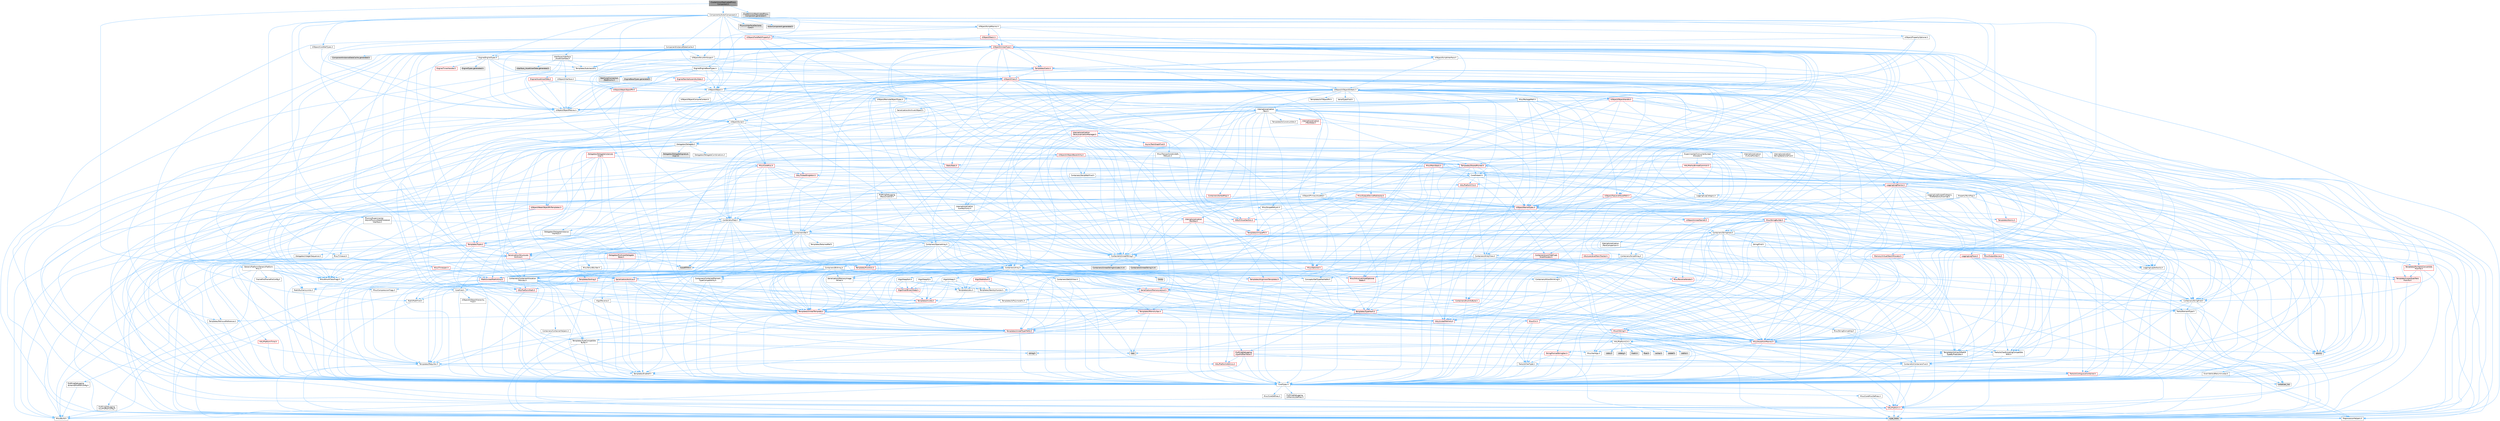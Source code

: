 digraph "ClusterUnionReplicatedProxyComponent.h"
{
 // INTERACTIVE_SVG=YES
 // LATEX_PDF_SIZE
  bgcolor="transparent";
  edge [fontname=Helvetica,fontsize=10,labelfontname=Helvetica,labelfontsize=10];
  node [fontname=Helvetica,fontsize=10,shape=box,height=0.2,width=0.4];
  Node1 [id="Node000001",label="ClusterUnionReplicatedProxy\lComponent.h",height=0.2,width=0.4,color="gray40", fillcolor="grey60", style="filled", fontcolor="black",tooltip=" "];
  Node1 -> Node2 [id="edge1_Node000001_Node000002",color="steelblue1",style="solid",tooltip=" "];
  Node2 [id="Node000002",label="Components/ActorComponent.h",height=0.2,width=0.4,color="grey40", fillcolor="white", style="filled",URL="$da/db1/ActorComponent_8h.html",tooltip=" "];
  Node2 -> Node3 [id="edge2_Node000002_Node000003",color="steelblue1",style="solid",tooltip=" "];
  Node3 [id="Node000003",label="UObject/ObjectMacros.h",height=0.2,width=0.4,color="grey40", fillcolor="white", style="filled",URL="$d8/d8d/ObjectMacros_8h.html",tooltip=" "];
  Node3 -> Node4 [id="edge3_Node000003_Node000004",color="steelblue1",style="solid",tooltip=" "];
  Node4 [id="Node000004",label="Misc/EnumClassFlags.h",height=0.2,width=0.4,color="grey40", fillcolor="white", style="filled",URL="$d8/de7/EnumClassFlags_8h.html",tooltip=" "];
  Node3 -> Node5 [id="edge4_Node000003_Node000005",color="steelblue1",style="solid",tooltip=" "];
  Node5 [id="Node000005",label="UObject/Script.h",height=0.2,width=0.4,color="grey40", fillcolor="white", style="filled",URL="$de/dc6/Script_8h.html",tooltip=" "];
  Node5 -> Node6 [id="edge5_Node000005_Node000006",color="steelblue1",style="solid",tooltip=" "];
  Node6 [id="Node000006",label="Delegates/Delegate.h",height=0.2,width=0.4,color="grey40", fillcolor="white", style="filled",URL="$d4/d80/Delegate_8h.html",tooltip=" "];
  Node6 -> Node7 [id="edge6_Node000006_Node000007",color="steelblue1",style="solid",tooltip=" "];
  Node7 [id="Node000007",label="CoreTypes.h",height=0.2,width=0.4,color="grey40", fillcolor="white", style="filled",URL="$dc/dec/CoreTypes_8h.html",tooltip=" "];
  Node7 -> Node8 [id="edge7_Node000007_Node000008",color="steelblue1",style="solid",tooltip=" "];
  Node8 [id="Node000008",label="HAL/Platform.h",height=0.2,width=0.4,color="red", fillcolor="#FFF0F0", style="filled",URL="$d9/dd0/Platform_8h.html",tooltip=" "];
  Node8 -> Node9 [id="edge8_Node000008_Node000009",color="steelblue1",style="solid",tooltip=" "];
  Node9 [id="Node000009",label="Misc/Build.h",height=0.2,width=0.4,color="grey40", fillcolor="white", style="filled",URL="$d3/dbb/Build_8h.html",tooltip=" "];
  Node8 -> Node11 [id="edge9_Node000008_Node000011",color="steelblue1",style="solid",tooltip=" "];
  Node11 [id="Node000011",label="type_traits",height=0.2,width=0.4,color="grey60", fillcolor="#E0E0E0", style="filled",tooltip=" "];
  Node8 -> Node12 [id="edge10_Node000008_Node000012",color="steelblue1",style="solid",tooltip=" "];
  Node12 [id="Node000012",label="PreprocessorHelpers.h",height=0.2,width=0.4,color="grey40", fillcolor="white", style="filled",URL="$db/ddb/PreprocessorHelpers_8h.html",tooltip=" "];
  Node7 -> Node18 [id="edge11_Node000007_Node000018",color="steelblue1",style="solid",tooltip=" "];
  Node18 [id="Node000018",label="ProfilingDebugging\l/UMemoryDefines.h",height=0.2,width=0.4,color="grey40", fillcolor="white", style="filled",URL="$d2/da2/UMemoryDefines_8h.html",tooltip=" "];
  Node7 -> Node19 [id="edge12_Node000007_Node000019",color="steelblue1",style="solid",tooltip=" "];
  Node19 [id="Node000019",label="Misc/CoreMiscDefines.h",height=0.2,width=0.4,color="grey40", fillcolor="white", style="filled",URL="$da/d38/CoreMiscDefines_8h.html",tooltip=" "];
  Node19 -> Node8 [id="edge13_Node000019_Node000008",color="steelblue1",style="solid",tooltip=" "];
  Node19 -> Node12 [id="edge14_Node000019_Node000012",color="steelblue1",style="solid",tooltip=" "];
  Node7 -> Node20 [id="edge15_Node000007_Node000020",color="steelblue1",style="solid",tooltip=" "];
  Node20 [id="Node000020",label="Misc/CoreDefines.h",height=0.2,width=0.4,color="grey40", fillcolor="white", style="filled",URL="$d3/dd2/CoreDefines_8h.html",tooltip=" "];
  Node6 -> Node21 [id="edge16_Node000006_Node000021",color="steelblue1",style="solid",tooltip=" "];
  Node21 [id="Node000021",label="Misc/AssertionMacros.h",height=0.2,width=0.4,color="red", fillcolor="#FFF0F0", style="filled",URL="$d0/dfa/AssertionMacros_8h.html",tooltip=" "];
  Node21 -> Node7 [id="edge17_Node000021_Node000007",color="steelblue1",style="solid",tooltip=" "];
  Node21 -> Node8 [id="edge18_Node000021_Node000008",color="steelblue1",style="solid",tooltip=" "];
  Node21 -> Node12 [id="edge19_Node000021_Node000012",color="steelblue1",style="solid",tooltip=" "];
  Node21 -> Node57 [id="edge20_Node000021_Node000057",color="steelblue1",style="solid",tooltip=" "];
  Node57 [id="Node000057",label="Templates/EnableIf.h",height=0.2,width=0.4,color="grey40", fillcolor="white", style="filled",URL="$d7/d60/EnableIf_8h.html",tooltip=" "];
  Node57 -> Node7 [id="edge21_Node000057_Node000007",color="steelblue1",style="solid",tooltip=" "];
  Node21 -> Node58 [id="edge22_Node000021_Node000058",color="steelblue1",style="solid",tooltip=" "];
  Node58 [id="Node000058",label="Templates/IsArrayOrRefOf\lTypeByPredicate.h",height=0.2,width=0.4,color="grey40", fillcolor="white", style="filled",URL="$d6/da1/IsArrayOrRefOfTypeByPredicate_8h.html",tooltip=" "];
  Node58 -> Node7 [id="edge23_Node000058_Node000007",color="steelblue1",style="solid",tooltip=" "];
  Node21 -> Node61 [id="edge24_Node000021_Node000061",color="steelblue1",style="solid",tooltip=" "];
  Node61 [id="Node000061",label="Traits/IsCharEncodingCompatible\lWith.h",height=0.2,width=0.4,color="grey40", fillcolor="white", style="filled",URL="$df/dd1/IsCharEncodingCompatibleWith_8h.html",tooltip=" "];
  Node61 -> Node11 [id="edge25_Node000061_Node000011",color="steelblue1",style="solid",tooltip=" "];
  Node61 -> Node62 [id="edge26_Node000061_Node000062",color="steelblue1",style="solid",tooltip=" "];
  Node62 [id="Node000062",label="Traits/IsCharType.h",height=0.2,width=0.4,color="grey40", fillcolor="white", style="filled",URL="$db/d51/IsCharType_8h.html",tooltip=" "];
  Node62 -> Node7 [id="edge27_Node000062_Node000007",color="steelblue1",style="solid",tooltip=" "];
  Node21 -> Node63 [id="edge28_Node000021_Node000063",color="steelblue1",style="solid",tooltip=" "];
  Node63 [id="Node000063",label="Misc/VarArgs.h",height=0.2,width=0.4,color="grey40", fillcolor="white", style="filled",URL="$d5/d6f/VarArgs_8h.html",tooltip=" "];
  Node63 -> Node7 [id="edge29_Node000063_Node000007",color="steelblue1",style="solid",tooltip=" "];
  Node21 -> Node64 [id="edge30_Node000021_Node000064",color="steelblue1",style="solid",tooltip=" "];
  Node64 [id="Node000064",label="String/FormatStringSan.h",height=0.2,width=0.4,color="red", fillcolor="#FFF0F0", style="filled",URL="$d3/d8b/FormatStringSan_8h.html",tooltip=" "];
  Node64 -> Node11 [id="edge31_Node000064_Node000011",color="steelblue1",style="solid",tooltip=" "];
  Node64 -> Node7 [id="edge32_Node000064_Node000007",color="steelblue1",style="solid",tooltip=" "];
  Node64 -> Node65 [id="edge33_Node000064_Node000065",color="steelblue1",style="solid",tooltip=" "];
  Node65 [id="Node000065",label="Templates/Requires.h",height=0.2,width=0.4,color="grey40", fillcolor="white", style="filled",URL="$dc/d96/Requires_8h.html",tooltip=" "];
  Node65 -> Node57 [id="edge34_Node000065_Node000057",color="steelblue1",style="solid",tooltip=" "];
  Node65 -> Node11 [id="edge35_Node000065_Node000011",color="steelblue1",style="solid",tooltip=" "];
  Node64 -> Node62 [id="edge36_Node000064_Node000062",color="steelblue1",style="solid",tooltip=" "];
  Node64 -> Node30 [id="edge37_Node000064_Node000030",color="steelblue1",style="solid",tooltip=" "];
  Node30 [id="Node000030",label="Containers/ContainersFwd.h",height=0.2,width=0.4,color="grey40", fillcolor="white", style="filled",URL="$d4/d0a/ContainersFwd_8h.html",tooltip=" "];
  Node30 -> Node8 [id="edge38_Node000030_Node000008",color="steelblue1",style="solid",tooltip=" "];
  Node30 -> Node7 [id="edge39_Node000030_Node000007",color="steelblue1",style="solid",tooltip=" "];
  Node30 -> Node27 [id="edge40_Node000030_Node000027",color="steelblue1",style="solid",tooltip=" "];
  Node27 [id="Node000027",label="Traits/IsContiguousContainer.h",height=0.2,width=0.4,color="red", fillcolor="#FFF0F0", style="filled",URL="$d5/d3c/IsContiguousContainer_8h.html",tooltip=" "];
  Node27 -> Node7 [id="edge41_Node000027_Node000007",color="steelblue1",style="solid",tooltip=" "];
  Node27 -> Node26 [id="edge42_Node000027_Node000026",color="steelblue1",style="solid",tooltip=" "];
  Node26 [id="Node000026",label="initializer_list",height=0.2,width=0.4,color="grey60", fillcolor="#E0E0E0", style="filled",tooltip=" "];
  Node21 -> Node70 [id="edge43_Node000021_Node000070",color="steelblue1",style="solid",tooltip=" "];
  Node70 [id="Node000070",label="atomic",height=0.2,width=0.4,color="grey60", fillcolor="#E0E0E0", style="filled",tooltip=" "];
  Node6 -> Node71 [id="edge44_Node000006_Node000071",color="steelblue1",style="solid",tooltip=" "];
  Node71 [id="Node000071",label="UObject/NameTypes.h",height=0.2,width=0.4,color="red", fillcolor="#FFF0F0", style="filled",URL="$d6/d35/NameTypes_8h.html",tooltip=" "];
  Node71 -> Node7 [id="edge45_Node000071_Node000007",color="steelblue1",style="solid",tooltip=" "];
  Node71 -> Node21 [id="edge46_Node000071_Node000021",color="steelblue1",style="solid",tooltip=" "];
  Node71 -> Node72 [id="edge47_Node000071_Node000072",color="steelblue1",style="solid",tooltip=" "];
  Node72 [id="Node000072",label="HAL/UnrealMemory.h",height=0.2,width=0.4,color="red", fillcolor="#FFF0F0", style="filled",URL="$d9/d96/UnrealMemory_8h.html",tooltip=" "];
  Node72 -> Node7 [id="edge48_Node000072_Node000007",color="steelblue1",style="solid",tooltip=" "];
  Node71 -> Node93 [id="edge49_Node000071_Node000093",color="steelblue1",style="solid",tooltip=" "];
  Node93 [id="Node000093",label="Templates/UnrealTypeTraits.h",height=0.2,width=0.4,color="red", fillcolor="#FFF0F0", style="filled",URL="$d2/d2d/UnrealTypeTraits_8h.html",tooltip=" "];
  Node93 -> Node7 [id="edge50_Node000093_Node000007",color="steelblue1",style="solid",tooltip=" "];
  Node93 -> Node21 [id="edge51_Node000093_Node000021",color="steelblue1",style="solid",tooltip=" "];
  Node93 -> Node57 [id="edge52_Node000093_Node000057",color="steelblue1",style="solid",tooltip=" "];
  Node71 -> Node98 [id="edge53_Node000071_Node000098",color="steelblue1",style="solid",tooltip=" "];
  Node98 [id="Node000098",label="Templates/UnrealTemplate.h",height=0.2,width=0.4,color="red", fillcolor="#FFF0F0", style="filled",URL="$d4/d24/UnrealTemplate_8h.html",tooltip=" "];
  Node98 -> Node7 [id="edge54_Node000098_Node000007",color="steelblue1",style="solid",tooltip=" "];
  Node98 -> Node72 [id="edge55_Node000098_Node000072",color="steelblue1",style="solid",tooltip=" "];
  Node98 -> Node93 [id="edge56_Node000098_Node000093",color="steelblue1",style="solid",tooltip=" "];
  Node98 -> Node101 [id="edge57_Node000098_Node000101",color="steelblue1",style="solid",tooltip=" "];
  Node101 [id="Node000101",label="Templates/RemoveReference.h",height=0.2,width=0.4,color="grey40", fillcolor="white", style="filled",URL="$da/dbe/RemoveReference_8h.html",tooltip=" "];
  Node101 -> Node7 [id="edge58_Node000101_Node000007",color="steelblue1",style="solid",tooltip=" "];
  Node98 -> Node65 [id="edge59_Node000098_Node000065",color="steelblue1",style="solid",tooltip=" "];
  Node98 -> Node102 [id="edge60_Node000098_Node000102",color="steelblue1",style="solid",tooltip=" "];
  Node102 [id="Node000102",label="Templates/TypeCompatible\lBytes.h",height=0.2,width=0.4,color="grey40", fillcolor="white", style="filled",URL="$df/d0a/TypeCompatibleBytes_8h.html",tooltip=" "];
  Node102 -> Node7 [id="edge61_Node000102_Node000007",color="steelblue1",style="solid",tooltip=" "];
  Node102 -> Node43 [id="edge62_Node000102_Node000043",color="steelblue1",style="solid",tooltip=" "];
  Node43 [id="Node000043",label="string.h",height=0.2,width=0.4,color="grey60", fillcolor="#E0E0E0", style="filled",tooltip=" "];
  Node102 -> Node35 [id="edge63_Node000102_Node000035",color="steelblue1",style="solid",tooltip=" "];
  Node35 [id="Node000035",label="new",height=0.2,width=0.4,color="grey60", fillcolor="#E0E0E0", style="filled",tooltip=" "];
  Node102 -> Node11 [id="edge64_Node000102_Node000011",color="steelblue1",style="solid",tooltip=" "];
  Node98 -> Node27 [id="edge65_Node000098_Node000027",color="steelblue1",style="solid",tooltip=" "];
  Node98 -> Node11 [id="edge66_Node000098_Node000011",color="steelblue1",style="solid",tooltip=" "];
  Node71 -> Node104 [id="edge67_Node000071_Node000104",color="steelblue1",style="solid",tooltip=" "];
  Node104 [id="Node000104",label="Containers/UnrealString.h",height=0.2,width=0.4,color="grey40", fillcolor="white", style="filled",URL="$d5/dba/UnrealString_8h.html",tooltip=" "];
  Node104 -> Node105 [id="edge68_Node000104_Node000105",color="steelblue1",style="solid",tooltip=" "];
  Node105 [id="Node000105",label="Containers/UnrealStringIncludes.h.inl",height=0.2,width=0.4,color="grey60", fillcolor="#E0E0E0", style="filled",tooltip=" "];
  Node104 -> Node106 [id="edge69_Node000104_Node000106",color="steelblue1",style="solid",tooltip=" "];
  Node106 [id="Node000106",label="Containers/UnrealString.h.inl",height=0.2,width=0.4,color="grey60", fillcolor="#E0E0E0", style="filled",tooltip=" "];
  Node104 -> Node107 [id="edge70_Node000104_Node000107",color="steelblue1",style="solid",tooltip=" "];
  Node107 [id="Node000107",label="Misc/StringFormatArg.h",height=0.2,width=0.4,color="grey40", fillcolor="white", style="filled",URL="$d2/d16/StringFormatArg_8h.html",tooltip=" "];
  Node107 -> Node30 [id="edge71_Node000107_Node000030",color="steelblue1",style="solid",tooltip=" "];
  Node71 -> Node108 [id="edge72_Node000071_Node000108",color="steelblue1",style="solid",tooltip=" "];
  Node108 [id="Node000108",label="HAL/CriticalSection.h",height=0.2,width=0.4,color="red", fillcolor="#FFF0F0", style="filled",URL="$d6/d90/CriticalSection_8h.html",tooltip=" "];
  Node71 -> Node24 [id="edge73_Node000071_Node000024",color="steelblue1",style="solid",tooltip=" "];
  Node24 [id="Node000024",label="Containers/StringFwd.h",height=0.2,width=0.4,color="grey40", fillcolor="white", style="filled",URL="$df/d37/StringFwd_8h.html",tooltip=" "];
  Node24 -> Node7 [id="edge74_Node000024_Node000007",color="steelblue1",style="solid",tooltip=" "];
  Node24 -> Node25 [id="edge75_Node000024_Node000025",color="steelblue1",style="solid",tooltip=" "];
  Node25 [id="Node000025",label="Traits/ElementType.h",height=0.2,width=0.4,color="grey40", fillcolor="white", style="filled",URL="$d5/d4f/ElementType_8h.html",tooltip=" "];
  Node25 -> Node8 [id="edge76_Node000025_Node000008",color="steelblue1",style="solid",tooltip=" "];
  Node25 -> Node26 [id="edge77_Node000025_Node000026",color="steelblue1",style="solid",tooltip=" "];
  Node25 -> Node11 [id="edge78_Node000025_Node000011",color="steelblue1",style="solid",tooltip=" "];
  Node24 -> Node27 [id="edge79_Node000024_Node000027",color="steelblue1",style="solid",tooltip=" "];
  Node71 -> Node176 [id="edge80_Node000071_Node000176",color="steelblue1",style="solid",tooltip=" "];
  Node176 [id="Node000176",label="UObject/UnrealNames.h",height=0.2,width=0.4,color="red", fillcolor="#FFF0F0", style="filled",URL="$d8/db1/UnrealNames_8h.html",tooltip=" "];
  Node176 -> Node7 [id="edge81_Node000176_Node000007",color="steelblue1",style="solid",tooltip=" "];
  Node71 -> Node80 [id="edge82_Node000071_Node000080",color="steelblue1",style="solid",tooltip=" "];
  Node80 [id="Node000080",label="Templates/Atomic.h",height=0.2,width=0.4,color="red", fillcolor="#FFF0F0", style="filled",URL="$d3/d91/Atomic_8h.html",tooltip=" "];
  Node80 -> Node70 [id="edge83_Node000080_Node000070",color="steelblue1",style="solid",tooltip=" "];
  Node71 -> Node142 [id="edge84_Node000071_Node000142",color="steelblue1",style="solid",tooltip=" "];
  Node142 [id="Node000142",label="Serialization/MemoryLayout.h",height=0.2,width=0.4,color="red", fillcolor="#FFF0F0", style="filled",URL="$d7/d66/MemoryLayout_8h.html",tooltip=" "];
  Node142 -> Node145 [id="edge85_Node000142_Node000145",color="steelblue1",style="solid",tooltip=" "];
  Node145 [id="Node000145",label="Containers/EnumAsByte.h",height=0.2,width=0.4,color="red", fillcolor="#FFF0F0", style="filled",URL="$d6/d9a/EnumAsByte_8h.html",tooltip=" "];
  Node145 -> Node7 [id="edge86_Node000145_Node000007",color="steelblue1",style="solid",tooltip=" "];
  Node145 -> Node146 [id="edge87_Node000145_Node000146",color="steelblue1",style="solid",tooltip=" "];
  Node146 [id="Node000146",label="Templates/TypeHash.h",height=0.2,width=0.4,color="red", fillcolor="#FFF0F0", style="filled",URL="$d1/d62/TypeHash_8h.html",tooltip=" "];
  Node146 -> Node7 [id="edge88_Node000146_Node000007",color="steelblue1",style="solid",tooltip=" "];
  Node146 -> Node65 [id="edge89_Node000146_Node000065",color="steelblue1",style="solid",tooltip=" "];
  Node146 -> Node147 [id="edge90_Node000146_Node000147",color="steelblue1",style="solid",tooltip=" "];
  Node147 [id="Node000147",label="Misc/Crc.h",height=0.2,width=0.4,color="red", fillcolor="#FFF0F0", style="filled",URL="$d4/dd2/Crc_8h.html",tooltip=" "];
  Node147 -> Node7 [id="edge91_Node000147_Node000007",color="steelblue1",style="solid",tooltip=" "];
  Node147 -> Node21 [id="edge92_Node000147_Node000021",color="steelblue1",style="solid",tooltip=" "];
  Node147 -> Node148 [id="edge93_Node000147_Node000148",color="steelblue1",style="solid",tooltip=" "];
  Node148 [id="Node000148",label="Misc/CString.h",height=0.2,width=0.4,color="red", fillcolor="#FFF0F0", style="filled",URL="$d2/d49/CString_8h.html",tooltip=" "];
  Node148 -> Node7 [id="edge94_Node000148_Node000007",color="steelblue1",style="solid",tooltip=" "];
  Node148 -> Node34 [id="edge95_Node000148_Node000034",color="steelblue1",style="solid",tooltip=" "];
  Node34 [id="Node000034",label="HAL/PlatformCrt.h",height=0.2,width=0.4,color="grey40", fillcolor="white", style="filled",URL="$d8/d75/PlatformCrt_8h.html",tooltip=" "];
  Node34 -> Node35 [id="edge96_Node000034_Node000035",color="steelblue1",style="solid",tooltip=" "];
  Node34 -> Node36 [id="edge97_Node000034_Node000036",color="steelblue1",style="solid",tooltip=" "];
  Node36 [id="Node000036",label="wchar.h",height=0.2,width=0.4,color="grey60", fillcolor="#E0E0E0", style="filled",tooltip=" "];
  Node34 -> Node37 [id="edge98_Node000034_Node000037",color="steelblue1",style="solid",tooltip=" "];
  Node37 [id="Node000037",label="stddef.h",height=0.2,width=0.4,color="grey60", fillcolor="#E0E0E0", style="filled",tooltip=" "];
  Node34 -> Node38 [id="edge99_Node000034_Node000038",color="steelblue1",style="solid",tooltip=" "];
  Node38 [id="Node000038",label="stdlib.h",height=0.2,width=0.4,color="grey60", fillcolor="#E0E0E0", style="filled",tooltip=" "];
  Node34 -> Node39 [id="edge100_Node000034_Node000039",color="steelblue1",style="solid",tooltip=" "];
  Node39 [id="Node000039",label="stdio.h",height=0.2,width=0.4,color="grey60", fillcolor="#E0E0E0", style="filled",tooltip=" "];
  Node34 -> Node40 [id="edge101_Node000034_Node000040",color="steelblue1",style="solid",tooltip=" "];
  Node40 [id="Node000040",label="stdarg.h",height=0.2,width=0.4,color="grey60", fillcolor="#E0E0E0", style="filled",tooltip=" "];
  Node34 -> Node41 [id="edge102_Node000034_Node000041",color="steelblue1",style="solid",tooltip=" "];
  Node41 [id="Node000041",label="math.h",height=0.2,width=0.4,color="grey60", fillcolor="#E0E0E0", style="filled",tooltip=" "];
  Node34 -> Node42 [id="edge103_Node000034_Node000042",color="steelblue1",style="solid",tooltip=" "];
  Node42 [id="Node000042",label="float.h",height=0.2,width=0.4,color="grey60", fillcolor="#E0E0E0", style="filled",tooltip=" "];
  Node34 -> Node43 [id="edge104_Node000034_Node000043",color="steelblue1",style="solid",tooltip=" "];
  Node148 -> Node21 [id="edge105_Node000148_Node000021",color="steelblue1",style="solid",tooltip=" "];
  Node148 -> Node63 [id="edge106_Node000148_Node000063",color="steelblue1",style="solid",tooltip=" "];
  Node148 -> Node58 [id="edge107_Node000148_Node000058",color="steelblue1",style="solid",tooltip=" "];
  Node148 -> Node61 [id="edge108_Node000148_Node000061",color="steelblue1",style="solid",tooltip=" "];
  Node147 -> Node93 [id="edge109_Node000147_Node000093",color="steelblue1",style="solid",tooltip=" "];
  Node147 -> Node62 [id="edge110_Node000147_Node000062",color="steelblue1",style="solid",tooltip=" "];
  Node146 -> Node11 [id="edge111_Node000146_Node000011",color="steelblue1",style="solid",tooltip=" "];
  Node142 -> Node24 [id="edge112_Node000142_Node000024",color="steelblue1",style="solid",tooltip=" "];
  Node142 -> Node72 [id="edge113_Node000142_Node000072",color="steelblue1",style="solid",tooltip=" "];
  Node142 -> Node57 [id="edge114_Node000142_Node000057",color="steelblue1",style="solid",tooltip=" "];
  Node142 -> Node122 [id="edge115_Node000142_Node000122",color="steelblue1",style="solid",tooltip=" "];
  Node122 [id="Node000122",label="Templates/IsPolymorphic.h",height=0.2,width=0.4,color="grey40", fillcolor="white", style="filled",URL="$dc/d20/IsPolymorphic_8h.html",tooltip=" "];
  Node142 -> Node98 [id="edge116_Node000142_Node000098",color="steelblue1",style="solid",tooltip=" "];
  Node71 -> Node125 [id="edge117_Node000071_Node000125",color="steelblue1",style="solid",tooltip=" "];
  Node125 [id="Node000125",label="Misc/IntrusiveUnsetOptional\lState.h",height=0.2,width=0.4,color="red", fillcolor="#FFF0F0", style="filled",URL="$d2/d0a/IntrusiveUnsetOptionalState_8h.html",tooltip=" "];
  Node71 -> Node178 [id="edge118_Node000071_Node000178",color="steelblue1",style="solid",tooltip=" "];
  Node178 [id="Node000178",label="Misc/StringBuilder.h",height=0.2,width=0.4,color="red", fillcolor="#FFF0F0", style="filled",URL="$d4/d52/StringBuilder_8h.html",tooltip=" "];
  Node178 -> Node24 [id="edge119_Node000178_Node000024",color="steelblue1",style="solid",tooltip=" "];
  Node178 -> Node179 [id="edge120_Node000178_Node000179",color="steelblue1",style="solid",tooltip=" "];
  Node179 [id="Node000179",label="Containers/StringView.h",height=0.2,width=0.4,color="grey40", fillcolor="white", style="filled",URL="$dd/dea/StringView_8h.html",tooltip=" "];
  Node179 -> Node7 [id="edge121_Node000179_Node000007",color="steelblue1",style="solid",tooltip=" "];
  Node179 -> Node24 [id="edge122_Node000179_Node000024",color="steelblue1",style="solid",tooltip=" "];
  Node179 -> Node72 [id="edge123_Node000179_Node000072",color="steelblue1",style="solid",tooltip=" "];
  Node179 -> Node44 [id="edge124_Node000179_Node000044",color="steelblue1",style="solid",tooltip=" "];
  Node44 [id="Node000044",label="Math/NumericLimits.h",height=0.2,width=0.4,color="grey40", fillcolor="white", style="filled",URL="$df/d1b/NumericLimits_8h.html",tooltip=" "];
  Node44 -> Node7 [id="edge125_Node000044_Node000007",color="steelblue1",style="solid",tooltip=" "];
  Node179 -> Node173 [id="edge126_Node000179_Node000173",color="steelblue1",style="solid",tooltip=" "];
  Node173 [id="Node000173",label="Math/UnrealMathUtility.h",height=0.2,width=0.4,color="red", fillcolor="#FFF0F0", style="filled",URL="$db/db8/UnrealMathUtility_8h.html",tooltip=" "];
  Node173 -> Node7 [id="edge127_Node000173_Node000007",color="steelblue1",style="solid",tooltip=" "];
  Node173 -> Node21 [id="edge128_Node000173_Node000021",color="steelblue1",style="solid",tooltip=" "];
  Node173 -> Node114 [id="edge129_Node000173_Node000114",color="steelblue1",style="solid",tooltip=" "];
  Node114 [id="Node000114",label="HAL/PlatformMath.h",height=0.2,width=0.4,color="red", fillcolor="#FFF0F0", style="filled",URL="$dc/d53/PlatformMath_8h.html",tooltip=" "];
  Node114 -> Node7 [id="edge130_Node000114_Node000007",color="steelblue1",style="solid",tooltip=" "];
  Node173 -> Node31 [id="edge131_Node000173_Node000031",color="steelblue1",style="solid",tooltip=" "];
  Node31 [id="Node000031",label="Math/MathFwd.h",height=0.2,width=0.4,color="grey40", fillcolor="white", style="filled",URL="$d2/d10/MathFwd_8h.html",tooltip=" "];
  Node31 -> Node8 [id="edge132_Node000031_Node000008",color="steelblue1",style="solid",tooltip=" "];
  Node173 -> Node65 [id="edge133_Node000173_Node000065",color="steelblue1",style="solid",tooltip=" "];
  Node179 -> Node147 [id="edge134_Node000179_Node000147",color="steelblue1",style="solid",tooltip=" "];
  Node179 -> Node148 [id="edge135_Node000179_Node000148",color="steelblue1",style="solid",tooltip=" "];
  Node179 -> Node127 [id="edge136_Node000179_Node000127",color="steelblue1",style="solid",tooltip=" "];
  Node127 [id="Node000127",label="Misc/ReverseIterate.h",height=0.2,width=0.4,color="red", fillcolor="#FFF0F0", style="filled",URL="$db/de3/ReverseIterate_8h.html",tooltip=" "];
  Node127 -> Node8 [id="edge137_Node000127_Node000008",color="steelblue1",style="solid",tooltip=" "];
  Node179 -> Node180 [id="edge138_Node000179_Node000180",color="steelblue1",style="solid",tooltip=" "];
  Node180 [id="Node000180",label="String/Find.h",height=0.2,width=0.4,color="grey40", fillcolor="white", style="filled",URL="$d7/dda/String_2Find_8h.html",tooltip=" "];
  Node180 -> Node181 [id="edge139_Node000180_Node000181",color="steelblue1",style="solid",tooltip=" "];
  Node181 [id="Node000181",label="Containers/ArrayView.h",height=0.2,width=0.4,color="grey40", fillcolor="white", style="filled",URL="$d7/df4/ArrayView_8h.html",tooltip=" "];
  Node181 -> Node7 [id="edge140_Node000181_Node000007",color="steelblue1",style="solid",tooltip=" "];
  Node181 -> Node30 [id="edge141_Node000181_Node000030",color="steelblue1",style="solid",tooltip=" "];
  Node181 -> Node21 [id="edge142_Node000181_Node000021",color="steelblue1",style="solid",tooltip=" "];
  Node181 -> Node127 [id="edge143_Node000181_Node000127",color="steelblue1",style="solid",tooltip=" "];
  Node181 -> Node125 [id="edge144_Node000181_Node000125",color="steelblue1",style="solid",tooltip=" "];
  Node181 -> Node157 [id="edge145_Node000181_Node000157",color="steelblue1",style="solid",tooltip=" "];
  Node157 [id="Node000157",label="Templates/Invoke.h",height=0.2,width=0.4,color="red", fillcolor="#FFF0F0", style="filled",URL="$d7/deb/Invoke_8h.html",tooltip=" "];
  Node157 -> Node7 [id="edge146_Node000157_Node000007",color="steelblue1",style="solid",tooltip=" "];
  Node157 -> Node98 [id="edge147_Node000157_Node000098",color="steelblue1",style="solid",tooltip=" "];
  Node157 -> Node11 [id="edge148_Node000157_Node000011",color="steelblue1",style="solid",tooltip=" "];
  Node181 -> Node93 [id="edge149_Node000181_Node000093",color="steelblue1",style="solid",tooltip=" "];
  Node181 -> Node25 [id="edge150_Node000181_Node000025",color="steelblue1",style="solid",tooltip=" "];
  Node181 -> Node124 [id="edge151_Node000181_Node000124",color="steelblue1",style="solid",tooltip=" "];
  Node124 [id="Node000124",label="Containers/Array.h",height=0.2,width=0.4,color="grey40", fillcolor="white", style="filled",URL="$df/dd0/Array_8h.html",tooltip=" "];
  Node124 -> Node7 [id="edge152_Node000124_Node000007",color="steelblue1",style="solid",tooltip=" "];
  Node124 -> Node21 [id="edge153_Node000124_Node000021",color="steelblue1",style="solid",tooltip=" "];
  Node124 -> Node125 [id="edge154_Node000124_Node000125",color="steelblue1",style="solid",tooltip=" "];
  Node124 -> Node127 [id="edge155_Node000124_Node000127",color="steelblue1",style="solid",tooltip=" "];
  Node124 -> Node72 [id="edge156_Node000124_Node000072",color="steelblue1",style="solid",tooltip=" "];
  Node124 -> Node93 [id="edge157_Node000124_Node000093",color="steelblue1",style="solid",tooltip=" "];
  Node124 -> Node98 [id="edge158_Node000124_Node000098",color="steelblue1",style="solid",tooltip=" "];
  Node124 -> Node129 [id="edge159_Node000124_Node000129",color="steelblue1",style="solid",tooltip=" "];
  Node129 [id="Node000129",label="Containers/AllowShrinking.h",height=0.2,width=0.4,color="grey40", fillcolor="white", style="filled",URL="$d7/d1a/AllowShrinking_8h.html",tooltip=" "];
  Node129 -> Node7 [id="edge160_Node000129_Node000007",color="steelblue1",style="solid",tooltip=" "];
  Node124 -> Node112 [id="edge161_Node000124_Node000112",color="steelblue1",style="solid",tooltip=" "];
  Node112 [id="Node000112",label="Containers/ContainerAllocation\lPolicies.h",height=0.2,width=0.4,color="grey40", fillcolor="white", style="filled",URL="$d7/dff/ContainerAllocationPolicies_8h.html",tooltip=" "];
  Node112 -> Node7 [id="edge162_Node000112_Node000007",color="steelblue1",style="solid",tooltip=" "];
  Node112 -> Node113 [id="edge163_Node000112_Node000113",color="steelblue1",style="solid",tooltip=" "];
  Node113 [id="Node000113",label="Containers/ContainerHelpers.h",height=0.2,width=0.4,color="grey40", fillcolor="white", style="filled",URL="$d7/d33/ContainerHelpers_8h.html",tooltip=" "];
  Node113 -> Node7 [id="edge164_Node000113_Node000007",color="steelblue1",style="solid",tooltip=" "];
  Node112 -> Node112 [id="edge165_Node000112_Node000112",color="steelblue1",style="solid",tooltip=" "];
  Node112 -> Node114 [id="edge166_Node000112_Node000114",color="steelblue1",style="solid",tooltip=" "];
  Node112 -> Node72 [id="edge167_Node000112_Node000072",color="steelblue1",style="solid",tooltip=" "];
  Node112 -> Node44 [id="edge168_Node000112_Node000044",color="steelblue1",style="solid",tooltip=" "];
  Node112 -> Node21 [id="edge169_Node000112_Node000021",color="steelblue1",style="solid",tooltip=" "];
  Node112 -> Node122 [id="edge170_Node000112_Node000122",color="steelblue1",style="solid",tooltip=" "];
  Node112 -> Node123 [id="edge171_Node000112_Node000123",color="steelblue1",style="solid",tooltip=" "];
  Node123 [id="Node000123",label="Templates/MemoryOps.h",height=0.2,width=0.4,color="red", fillcolor="#FFF0F0", style="filled",URL="$db/dea/MemoryOps_8h.html",tooltip=" "];
  Node123 -> Node7 [id="edge172_Node000123_Node000007",color="steelblue1",style="solid",tooltip=" "];
  Node123 -> Node72 [id="edge173_Node000123_Node000072",color="steelblue1",style="solid",tooltip=" "];
  Node123 -> Node65 [id="edge174_Node000123_Node000065",color="steelblue1",style="solid",tooltip=" "];
  Node123 -> Node93 [id="edge175_Node000123_Node000093",color="steelblue1",style="solid",tooltip=" "];
  Node123 -> Node35 [id="edge176_Node000123_Node000035",color="steelblue1",style="solid",tooltip=" "];
  Node123 -> Node11 [id="edge177_Node000123_Node000011",color="steelblue1",style="solid",tooltip=" "];
  Node112 -> Node102 [id="edge178_Node000112_Node000102",color="steelblue1",style="solid",tooltip=" "];
  Node112 -> Node11 [id="edge179_Node000112_Node000011",color="steelblue1",style="solid",tooltip=" "];
  Node124 -> Node130 [id="edge180_Node000124_Node000130",color="steelblue1",style="solid",tooltip=" "];
  Node130 [id="Node000130",label="Containers/ContainerElement\lTypeCompatibility.h",height=0.2,width=0.4,color="grey40", fillcolor="white", style="filled",URL="$df/ddf/ContainerElementTypeCompatibility_8h.html",tooltip=" "];
  Node130 -> Node7 [id="edge181_Node000130_Node000007",color="steelblue1",style="solid",tooltip=" "];
  Node130 -> Node93 [id="edge182_Node000130_Node000093",color="steelblue1",style="solid",tooltip=" "];
  Node124 -> Node131 [id="edge183_Node000124_Node000131",color="steelblue1",style="solid",tooltip=" "];
  Node131 [id="Node000131",label="Serialization/Archive.h",height=0.2,width=0.4,color="red", fillcolor="#FFF0F0", style="filled",URL="$d7/d3b/Archive_8h.html",tooltip=" "];
  Node131 -> Node29 [id="edge184_Node000131_Node000029",color="steelblue1",style="solid",tooltip=" "];
  Node29 [id="Node000029",label="CoreFwd.h",height=0.2,width=0.4,color="grey40", fillcolor="white", style="filled",URL="$d1/d1e/CoreFwd_8h.html",tooltip=" "];
  Node29 -> Node7 [id="edge185_Node000029_Node000007",color="steelblue1",style="solid",tooltip=" "];
  Node29 -> Node30 [id="edge186_Node000029_Node000030",color="steelblue1",style="solid",tooltip=" "];
  Node29 -> Node31 [id="edge187_Node000029_Node000031",color="steelblue1",style="solid",tooltip=" "];
  Node29 -> Node32 [id="edge188_Node000029_Node000032",color="steelblue1",style="solid",tooltip=" "];
  Node32 [id="Node000032",label="UObject/UObjectHierarchy\lFwd.h",height=0.2,width=0.4,color="grey40", fillcolor="white", style="filled",URL="$d3/d13/UObjectHierarchyFwd_8h.html",tooltip=" "];
  Node131 -> Node7 [id="edge189_Node000131_Node000007",color="steelblue1",style="solid",tooltip=" "];
  Node131 -> Node31 [id="edge190_Node000131_Node000031",color="steelblue1",style="solid",tooltip=" "];
  Node131 -> Node21 [id="edge191_Node000131_Node000021",color="steelblue1",style="solid",tooltip=" "];
  Node131 -> Node9 [id="edge192_Node000131_Node000009",color="steelblue1",style="solid",tooltip=" "];
  Node131 -> Node45 [id="edge193_Node000131_Node000045",color="steelblue1",style="solid",tooltip=" "];
  Node45 [id="Node000045",label="Misc/CompressionFlags.h",height=0.2,width=0.4,color="grey40", fillcolor="white", style="filled",URL="$d9/d76/CompressionFlags_8h.html",tooltip=" "];
  Node131 -> Node63 [id="edge194_Node000131_Node000063",color="steelblue1",style="solid",tooltip=" "];
  Node131 -> Node57 [id="edge195_Node000131_Node000057",color="steelblue1",style="solid",tooltip=" "];
  Node131 -> Node58 [id="edge196_Node000131_Node000058",color="steelblue1",style="solid",tooltip=" "];
  Node131 -> Node98 [id="edge197_Node000131_Node000098",color="steelblue1",style="solid",tooltip=" "];
  Node131 -> Node61 [id="edge198_Node000131_Node000061",color="steelblue1",style="solid",tooltip=" "];
  Node124 -> Node141 [id="edge199_Node000124_Node000141",color="steelblue1",style="solid",tooltip=" "];
  Node141 [id="Node000141",label="Serialization/MemoryImage\lWriter.h",height=0.2,width=0.4,color="grey40", fillcolor="white", style="filled",URL="$d0/d08/MemoryImageWriter_8h.html",tooltip=" "];
  Node141 -> Node7 [id="edge200_Node000141_Node000007",color="steelblue1",style="solid",tooltip=" "];
  Node141 -> Node142 [id="edge201_Node000141_Node000142",color="steelblue1",style="solid",tooltip=" "];
  Node124 -> Node155 [id="edge202_Node000124_Node000155",color="steelblue1",style="solid",tooltip=" "];
  Node155 [id="Node000155",label="Algo/Heapify.h",height=0.2,width=0.4,color="grey40", fillcolor="white", style="filled",URL="$d0/d2a/Heapify_8h.html",tooltip=" "];
  Node155 -> Node156 [id="edge203_Node000155_Node000156",color="steelblue1",style="solid",tooltip=" "];
  Node156 [id="Node000156",label="Algo/Impl/BinaryHeap.h",height=0.2,width=0.4,color="red", fillcolor="#FFF0F0", style="filled",URL="$d7/da3/Algo_2Impl_2BinaryHeap_8h.html",tooltip=" "];
  Node156 -> Node157 [id="edge204_Node000156_Node000157",color="steelblue1",style="solid",tooltip=" "];
  Node156 -> Node11 [id="edge205_Node000156_Node000011",color="steelblue1",style="solid",tooltip=" "];
  Node155 -> Node161 [id="edge206_Node000155_Node000161",color="steelblue1",style="solid",tooltip=" "];
  Node161 [id="Node000161",label="Templates/IdentityFunctor.h",height=0.2,width=0.4,color="grey40", fillcolor="white", style="filled",URL="$d7/d2e/IdentityFunctor_8h.html",tooltip=" "];
  Node161 -> Node8 [id="edge207_Node000161_Node000008",color="steelblue1",style="solid",tooltip=" "];
  Node155 -> Node157 [id="edge208_Node000155_Node000157",color="steelblue1",style="solid",tooltip=" "];
  Node155 -> Node162 [id="edge209_Node000155_Node000162",color="steelblue1",style="solid",tooltip=" "];
  Node162 [id="Node000162",label="Templates/Less.h",height=0.2,width=0.4,color="grey40", fillcolor="white", style="filled",URL="$de/dc8/Less_8h.html",tooltip=" "];
  Node162 -> Node7 [id="edge210_Node000162_Node000007",color="steelblue1",style="solid",tooltip=" "];
  Node162 -> Node98 [id="edge211_Node000162_Node000098",color="steelblue1",style="solid",tooltip=" "];
  Node155 -> Node98 [id="edge212_Node000155_Node000098",color="steelblue1",style="solid",tooltip=" "];
  Node124 -> Node163 [id="edge213_Node000124_Node000163",color="steelblue1",style="solid",tooltip=" "];
  Node163 [id="Node000163",label="Algo/HeapSort.h",height=0.2,width=0.4,color="grey40", fillcolor="white", style="filled",URL="$d3/d92/HeapSort_8h.html",tooltip=" "];
  Node163 -> Node156 [id="edge214_Node000163_Node000156",color="steelblue1",style="solid",tooltip=" "];
  Node163 -> Node161 [id="edge215_Node000163_Node000161",color="steelblue1",style="solid",tooltip=" "];
  Node163 -> Node162 [id="edge216_Node000163_Node000162",color="steelblue1",style="solid",tooltip=" "];
  Node163 -> Node98 [id="edge217_Node000163_Node000098",color="steelblue1",style="solid",tooltip=" "];
  Node124 -> Node164 [id="edge218_Node000124_Node000164",color="steelblue1",style="solid",tooltip=" "];
  Node164 [id="Node000164",label="Algo/IsHeap.h",height=0.2,width=0.4,color="grey40", fillcolor="white", style="filled",URL="$de/d32/IsHeap_8h.html",tooltip=" "];
  Node164 -> Node156 [id="edge219_Node000164_Node000156",color="steelblue1",style="solid",tooltip=" "];
  Node164 -> Node161 [id="edge220_Node000164_Node000161",color="steelblue1",style="solid",tooltip=" "];
  Node164 -> Node157 [id="edge221_Node000164_Node000157",color="steelblue1",style="solid",tooltip=" "];
  Node164 -> Node162 [id="edge222_Node000164_Node000162",color="steelblue1",style="solid",tooltip=" "];
  Node164 -> Node98 [id="edge223_Node000164_Node000098",color="steelblue1",style="solid",tooltip=" "];
  Node124 -> Node156 [id="edge224_Node000124_Node000156",color="steelblue1",style="solid",tooltip=" "];
  Node124 -> Node165 [id="edge225_Node000124_Node000165",color="steelblue1",style="solid",tooltip=" "];
  Node165 [id="Node000165",label="Algo/StableSort.h",height=0.2,width=0.4,color="red", fillcolor="#FFF0F0", style="filled",URL="$d7/d3c/StableSort_8h.html",tooltip=" "];
  Node165 -> Node161 [id="edge226_Node000165_Node000161",color="steelblue1",style="solid",tooltip=" "];
  Node165 -> Node157 [id="edge227_Node000165_Node000157",color="steelblue1",style="solid",tooltip=" "];
  Node165 -> Node162 [id="edge228_Node000165_Node000162",color="steelblue1",style="solid",tooltip=" "];
  Node165 -> Node98 [id="edge229_Node000165_Node000098",color="steelblue1",style="solid",tooltip=" "];
  Node124 -> Node168 [id="edge230_Node000124_Node000168",color="steelblue1",style="solid",tooltip=" "];
  Node168 [id="Node000168",label="Concepts/GetTypeHashable.h",height=0.2,width=0.4,color="grey40", fillcolor="white", style="filled",URL="$d3/da2/GetTypeHashable_8h.html",tooltip=" "];
  Node168 -> Node7 [id="edge231_Node000168_Node000007",color="steelblue1",style="solid",tooltip=" "];
  Node168 -> Node146 [id="edge232_Node000168_Node000146",color="steelblue1",style="solid",tooltip=" "];
  Node124 -> Node161 [id="edge233_Node000124_Node000161",color="steelblue1",style="solid",tooltip=" "];
  Node124 -> Node157 [id="edge234_Node000124_Node000157",color="steelblue1",style="solid",tooltip=" "];
  Node124 -> Node162 [id="edge235_Node000124_Node000162",color="steelblue1",style="solid",tooltip=" "];
  Node124 -> Node169 [id="edge236_Node000124_Node000169",color="steelblue1",style="solid",tooltip=" "];
  Node169 [id="Node000169",label="Templates/LosesQualifiers\lFromTo.h",height=0.2,width=0.4,color="red", fillcolor="#FFF0F0", style="filled",URL="$d2/db3/LosesQualifiersFromTo_8h.html",tooltip=" "];
  Node169 -> Node11 [id="edge237_Node000169_Node000011",color="steelblue1",style="solid",tooltip=" "];
  Node124 -> Node65 [id="edge238_Node000124_Node000065",color="steelblue1",style="solid",tooltip=" "];
  Node124 -> Node170 [id="edge239_Node000124_Node000170",color="steelblue1",style="solid",tooltip=" "];
  Node170 [id="Node000170",label="Templates/Sorting.h",height=0.2,width=0.4,color="red", fillcolor="#FFF0F0", style="filled",URL="$d3/d9e/Sorting_8h.html",tooltip=" "];
  Node170 -> Node7 [id="edge240_Node000170_Node000007",color="steelblue1",style="solid",tooltip=" "];
  Node170 -> Node114 [id="edge241_Node000170_Node000114",color="steelblue1",style="solid",tooltip=" "];
  Node170 -> Node162 [id="edge242_Node000170_Node000162",color="steelblue1",style="solid",tooltip=" "];
  Node124 -> Node174 [id="edge243_Node000124_Node000174",color="steelblue1",style="solid",tooltip=" "];
  Node174 [id="Node000174",label="Templates/AlignmentTemplates.h",height=0.2,width=0.4,color="red", fillcolor="#FFF0F0", style="filled",URL="$dd/d32/AlignmentTemplates_8h.html",tooltip=" "];
  Node174 -> Node7 [id="edge244_Node000174_Node000007",color="steelblue1",style="solid",tooltip=" "];
  Node124 -> Node25 [id="edge245_Node000124_Node000025",color="steelblue1",style="solid",tooltip=" "];
  Node124 -> Node120 [id="edge246_Node000124_Node000120",color="steelblue1",style="solid",tooltip=" "];
  Node120 [id="Node000120",label="limits",height=0.2,width=0.4,color="grey60", fillcolor="#E0E0E0", style="filled",tooltip=" "];
  Node124 -> Node11 [id="edge247_Node000124_Node000011",color="steelblue1",style="solid",tooltip=" "];
  Node181 -> Node173 [id="edge248_Node000181_Node000173",color="steelblue1",style="solid",tooltip=" "];
  Node181 -> Node11 [id="edge249_Node000181_Node000011",color="steelblue1",style="solid",tooltip=" "];
  Node180 -> Node30 [id="edge250_Node000180_Node000030",color="steelblue1",style="solid",tooltip=" "];
  Node180 -> Node24 [id="edge251_Node000180_Node000024",color="steelblue1",style="solid",tooltip=" "];
  Node180 -> Node7 [id="edge252_Node000180_Node000007",color="steelblue1",style="solid",tooltip=" "];
  Node180 -> Node148 [id="edge253_Node000180_Node000148",color="steelblue1",style="solid",tooltip=" "];
  Node179 -> Node65 [id="edge254_Node000179_Node000065",color="steelblue1",style="solid",tooltip=" "];
  Node179 -> Node98 [id="edge255_Node000179_Node000098",color="steelblue1",style="solid",tooltip=" "];
  Node179 -> Node25 [id="edge256_Node000179_Node000025",color="steelblue1",style="solid",tooltip=" "];
  Node179 -> Node61 [id="edge257_Node000179_Node000061",color="steelblue1",style="solid",tooltip=" "];
  Node179 -> Node62 [id="edge258_Node000179_Node000062",color="steelblue1",style="solid",tooltip=" "];
  Node179 -> Node27 [id="edge259_Node000179_Node000027",color="steelblue1",style="solid",tooltip=" "];
  Node179 -> Node11 [id="edge260_Node000179_Node000011",color="steelblue1",style="solid",tooltip=" "];
  Node178 -> Node7 [id="edge261_Node000178_Node000007",color="steelblue1",style="solid",tooltip=" "];
  Node178 -> Node72 [id="edge262_Node000178_Node000072",color="steelblue1",style="solid",tooltip=" "];
  Node178 -> Node21 [id="edge263_Node000178_Node000021",color="steelblue1",style="solid",tooltip=" "];
  Node178 -> Node148 [id="edge264_Node000178_Node000148",color="steelblue1",style="solid",tooltip=" "];
  Node178 -> Node57 [id="edge265_Node000178_Node000057",color="steelblue1",style="solid",tooltip=" "];
  Node178 -> Node58 [id="edge266_Node000178_Node000058",color="steelblue1",style="solid",tooltip=" "];
  Node178 -> Node65 [id="edge267_Node000178_Node000065",color="steelblue1",style="solid",tooltip=" "];
  Node178 -> Node98 [id="edge268_Node000178_Node000098",color="steelblue1",style="solid",tooltip=" "];
  Node178 -> Node93 [id="edge269_Node000178_Node000093",color="steelblue1",style="solid",tooltip=" "];
  Node178 -> Node61 [id="edge270_Node000178_Node000061",color="steelblue1",style="solid",tooltip=" "];
  Node178 -> Node62 [id="edge271_Node000178_Node000062",color="steelblue1",style="solid",tooltip=" "];
  Node178 -> Node27 [id="edge272_Node000178_Node000027",color="steelblue1",style="solid",tooltip=" "];
  Node178 -> Node11 [id="edge273_Node000178_Node000011",color="steelblue1",style="solid",tooltip=" "];
  Node6 -> Node184 [id="edge274_Node000006_Node000184",color="steelblue1",style="solid",tooltip=" "];
  Node184 [id="Node000184",label="Templates/SharedPointer.h",height=0.2,width=0.4,color="red", fillcolor="#FFF0F0", style="filled",URL="$d2/d17/SharedPointer_8h.html",tooltip=" "];
  Node184 -> Node7 [id="edge275_Node000184_Node000007",color="steelblue1",style="solid",tooltip=" "];
  Node184 -> Node125 [id="edge276_Node000184_Node000125",color="steelblue1",style="solid",tooltip=" "];
  Node184 -> Node185 [id="edge277_Node000184_Node000185",color="steelblue1",style="solid",tooltip=" "];
  Node185 [id="Node000185",label="Templates/PointerIsConvertible\lFromTo.h",height=0.2,width=0.4,color="red", fillcolor="#FFF0F0", style="filled",URL="$d6/d65/PointerIsConvertibleFromTo_8h.html",tooltip=" "];
  Node185 -> Node7 [id="edge278_Node000185_Node000007",color="steelblue1",style="solid",tooltip=" "];
  Node185 -> Node169 [id="edge279_Node000185_Node000169",color="steelblue1",style="solid",tooltip=" "];
  Node185 -> Node11 [id="edge280_Node000185_Node000011",color="steelblue1",style="solid",tooltip=" "];
  Node184 -> Node21 [id="edge281_Node000184_Node000021",color="steelblue1",style="solid",tooltip=" "];
  Node184 -> Node72 [id="edge282_Node000184_Node000072",color="steelblue1",style="solid",tooltip=" "];
  Node184 -> Node124 [id="edge283_Node000184_Node000124",color="steelblue1",style="solid",tooltip=" "];
  Node184 -> Node186 [id="edge284_Node000184_Node000186",color="steelblue1",style="solid",tooltip=" "];
  Node186 [id="Node000186",label="Containers/Map.h",height=0.2,width=0.4,color="grey40", fillcolor="white", style="filled",URL="$df/d79/Map_8h.html",tooltip=" "];
  Node186 -> Node7 [id="edge285_Node000186_Node000007",color="steelblue1",style="solid",tooltip=" "];
  Node186 -> Node187 [id="edge286_Node000186_Node000187",color="steelblue1",style="solid",tooltip=" "];
  Node187 [id="Node000187",label="Algo/Reverse.h",height=0.2,width=0.4,color="grey40", fillcolor="white", style="filled",URL="$d5/d93/Reverse_8h.html",tooltip=" "];
  Node187 -> Node7 [id="edge287_Node000187_Node000007",color="steelblue1",style="solid",tooltip=" "];
  Node187 -> Node98 [id="edge288_Node000187_Node000098",color="steelblue1",style="solid",tooltip=" "];
  Node186 -> Node130 [id="edge289_Node000186_Node000130",color="steelblue1",style="solid",tooltip=" "];
  Node186 -> Node188 [id="edge290_Node000186_Node000188",color="steelblue1",style="solid",tooltip=" "];
  Node188 [id="Node000188",label="Containers/Set.h",height=0.2,width=0.4,color="grey40", fillcolor="white", style="filled",URL="$d4/d45/Set_8h.html",tooltip=" "];
  Node188 -> Node112 [id="edge291_Node000188_Node000112",color="steelblue1",style="solid",tooltip=" "];
  Node188 -> Node130 [id="edge292_Node000188_Node000130",color="steelblue1",style="solid",tooltip=" "];
  Node188 -> Node189 [id="edge293_Node000188_Node000189",color="steelblue1",style="solid",tooltip=" "];
  Node189 [id="Node000189",label="Containers/SetUtilities.h",height=0.2,width=0.4,color="grey40", fillcolor="white", style="filled",URL="$dc/de5/SetUtilities_8h.html",tooltip=" "];
  Node189 -> Node7 [id="edge294_Node000189_Node000007",color="steelblue1",style="solid",tooltip=" "];
  Node189 -> Node142 [id="edge295_Node000189_Node000142",color="steelblue1",style="solid",tooltip=" "];
  Node189 -> Node123 [id="edge296_Node000189_Node000123",color="steelblue1",style="solid",tooltip=" "];
  Node189 -> Node93 [id="edge297_Node000189_Node000093",color="steelblue1",style="solid",tooltip=" "];
  Node188 -> Node190 [id="edge298_Node000188_Node000190",color="steelblue1",style="solid",tooltip=" "];
  Node190 [id="Node000190",label="Containers/SparseArray.h",height=0.2,width=0.4,color="grey40", fillcolor="white", style="filled",URL="$d5/dbf/SparseArray_8h.html",tooltip=" "];
  Node190 -> Node7 [id="edge299_Node000190_Node000007",color="steelblue1",style="solid",tooltip=" "];
  Node190 -> Node21 [id="edge300_Node000190_Node000021",color="steelblue1",style="solid",tooltip=" "];
  Node190 -> Node72 [id="edge301_Node000190_Node000072",color="steelblue1",style="solid",tooltip=" "];
  Node190 -> Node93 [id="edge302_Node000190_Node000093",color="steelblue1",style="solid",tooltip=" "];
  Node190 -> Node98 [id="edge303_Node000190_Node000098",color="steelblue1",style="solid",tooltip=" "];
  Node190 -> Node112 [id="edge304_Node000190_Node000112",color="steelblue1",style="solid",tooltip=" "];
  Node190 -> Node162 [id="edge305_Node000190_Node000162",color="steelblue1",style="solid",tooltip=" "];
  Node190 -> Node124 [id="edge306_Node000190_Node000124",color="steelblue1",style="solid",tooltip=" "];
  Node190 -> Node173 [id="edge307_Node000190_Node000173",color="steelblue1",style="solid",tooltip=" "];
  Node190 -> Node191 [id="edge308_Node000190_Node000191",color="steelblue1",style="solid",tooltip=" "];
  Node191 [id="Node000191",label="Containers/ScriptArray.h",height=0.2,width=0.4,color="grey40", fillcolor="white", style="filled",URL="$dc/daf/ScriptArray_8h.html",tooltip=" "];
  Node191 -> Node7 [id="edge309_Node000191_Node000007",color="steelblue1",style="solid",tooltip=" "];
  Node191 -> Node21 [id="edge310_Node000191_Node000021",color="steelblue1",style="solid",tooltip=" "];
  Node191 -> Node72 [id="edge311_Node000191_Node000072",color="steelblue1",style="solid",tooltip=" "];
  Node191 -> Node129 [id="edge312_Node000191_Node000129",color="steelblue1",style="solid",tooltip=" "];
  Node191 -> Node112 [id="edge313_Node000191_Node000112",color="steelblue1",style="solid",tooltip=" "];
  Node191 -> Node124 [id="edge314_Node000191_Node000124",color="steelblue1",style="solid",tooltip=" "];
  Node191 -> Node26 [id="edge315_Node000191_Node000026",color="steelblue1",style="solid",tooltip=" "];
  Node190 -> Node192 [id="edge316_Node000190_Node000192",color="steelblue1",style="solid",tooltip=" "];
  Node192 [id="Node000192",label="Containers/BitArray.h",height=0.2,width=0.4,color="grey40", fillcolor="white", style="filled",URL="$d1/de4/BitArray_8h.html",tooltip=" "];
  Node192 -> Node112 [id="edge317_Node000192_Node000112",color="steelblue1",style="solid",tooltip=" "];
  Node192 -> Node7 [id="edge318_Node000192_Node000007",color="steelblue1",style="solid",tooltip=" "];
  Node192 -> Node50 [id="edge319_Node000192_Node000050",color="steelblue1",style="solid",tooltip=" "];
  Node50 [id="Node000050",label="HAL/PlatformAtomics.h",height=0.2,width=0.4,color="red", fillcolor="#FFF0F0", style="filled",URL="$d3/d36/PlatformAtomics_8h.html",tooltip=" "];
  Node50 -> Node7 [id="edge320_Node000050_Node000007",color="steelblue1",style="solid",tooltip=" "];
  Node192 -> Node72 [id="edge321_Node000192_Node000072",color="steelblue1",style="solid",tooltip=" "];
  Node192 -> Node173 [id="edge322_Node000192_Node000173",color="steelblue1",style="solid",tooltip=" "];
  Node192 -> Node21 [id="edge323_Node000192_Node000021",color="steelblue1",style="solid",tooltip=" "];
  Node192 -> Node4 [id="edge324_Node000192_Node000004",color="steelblue1",style="solid",tooltip=" "];
  Node192 -> Node131 [id="edge325_Node000192_Node000131",color="steelblue1",style="solid",tooltip=" "];
  Node192 -> Node141 [id="edge326_Node000192_Node000141",color="steelblue1",style="solid",tooltip=" "];
  Node192 -> Node142 [id="edge327_Node000192_Node000142",color="steelblue1",style="solid",tooltip=" "];
  Node192 -> Node57 [id="edge328_Node000192_Node000057",color="steelblue1",style="solid",tooltip=" "];
  Node192 -> Node157 [id="edge329_Node000192_Node000157",color="steelblue1",style="solid",tooltip=" "];
  Node192 -> Node98 [id="edge330_Node000192_Node000098",color="steelblue1",style="solid",tooltip=" "];
  Node192 -> Node93 [id="edge331_Node000192_Node000093",color="steelblue1",style="solid",tooltip=" "];
  Node190 -> Node193 [id="edge332_Node000190_Node000193",color="steelblue1",style="solid",tooltip=" "];
  Node193 [id="Node000193",label="Serialization/Structured\lArchive.h",height=0.2,width=0.4,color="red", fillcolor="#FFF0F0", style="filled",URL="$d9/d1e/StructuredArchive_8h.html",tooltip=" "];
  Node193 -> Node124 [id="edge333_Node000193_Node000124",color="steelblue1",style="solid",tooltip=" "];
  Node193 -> Node112 [id="edge334_Node000193_Node000112",color="steelblue1",style="solid",tooltip=" "];
  Node193 -> Node7 [id="edge335_Node000193_Node000007",color="steelblue1",style="solid",tooltip=" "];
  Node193 -> Node9 [id="edge336_Node000193_Node000009",color="steelblue1",style="solid",tooltip=" "];
  Node193 -> Node131 [id="edge337_Node000193_Node000131",color="steelblue1",style="solid",tooltip=" "];
  Node190 -> Node141 [id="edge338_Node000190_Node000141",color="steelblue1",style="solid",tooltip=" "];
  Node190 -> Node104 [id="edge339_Node000190_Node000104",color="steelblue1",style="solid",tooltip=" "];
  Node190 -> Node125 [id="edge340_Node000190_Node000125",color="steelblue1",style="solid",tooltip=" "];
  Node188 -> Node30 [id="edge341_Node000188_Node000030",color="steelblue1",style="solid",tooltip=" "];
  Node188 -> Node173 [id="edge342_Node000188_Node000173",color="steelblue1",style="solid",tooltip=" "];
  Node188 -> Node21 [id="edge343_Node000188_Node000021",color="steelblue1",style="solid",tooltip=" "];
  Node188 -> Node208 [id="edge344_Node000188_Node000208",color="steelblue1",style="solid",tooltip=" "];
  Node208 [id="Node000208",label="Misc/StructBuilder.h",height=0.2,width=0.4,color="grey40", fillcolor="white", style="filled",URL="$d9/db3/StructBuilder_8h.html",tooltip=" "];
  Node208 -> Node7 [id="edge345_Node000208_Node000007",color="steelblue1",style="solid",tooltip=" "];
  Node208 -> Node173 [id="edge346_Node000208_Node000173",color="steelblue1",style="solid",tooltip=" "];
  Node208 -> Node174 [id="edge347_Node000208_Node000174",color="steelblue1",style="solid",tooltip=" "];
  Node188 -> Node141 [id="edge348_Node000188_Node000141",color="steelblue1",style="solid",tooltip=" "];
  Node188 -> Node193 [id="edge349_Node000188_Node000193",color="steelblue1",style="solid",tooltip=" "];
  Node188 -> Node209 [id="edge350_Node000188_Node000209",color="steelblue1",style="solid",tooltip=" "];
  Node209 [id="Node000209",label="Templates/Function.h",height=0.2,width=0.4,color="red", fillcolor="#FFF0F0", style="filled",URL="$df/df5/Function_8h.html",tooltip=" "];
  Node209 -> Node7 [id="edge351_Node000209_Node000007",color="steelblue1",style="solid",tooltip=" "];
  Node209 -> Node21 [id="edge352_Node000209_Node000021",color="steelblue1",style="solid",tooltip=" "];
  Node209 -> Node125 [id="edge353_Node000209_Node000125",color="steelblue1",style="solid",tooltip=" "];
  Node209 -> Node72 [id="edge354_Node000209_Node000072",color="steelblue1",style="solid",tooltip=" "];
  Node209 -> Node93 [id="edge355_Node000209_Node000093",color="steelblue1",style="solid",tooltip=" "];
  Node209 -> Node157 [id="edge356_Node000209_Node000157",color="steelblue1",style="solid",tooltip=" "];
  Node209 -> Node98 [id="edge357_Node000209_Node000098",color="steelblue1",style="solid",tooltip=" "];
  Node209 -> Node65 [id="edge358_Node000209_Node000065",color="steelblue1",style="solid",tooltip=" "];
  Node209 -> Node173 [id="edge359_Node000209_Node000173",color="steelblue1",style="solid",tooltip=" "];
  Node209 -> Node35 [id="edge360_Node000209_Node000035",color="steelblue1",style="solid",tooltip=" "];
  Node209 -> Node11 [id="edge361_Node000209_Node000011",color="steelblue1",style="solid",tooltip=" "];
  Node188 -> Node211 [id="edge362_Node000188_Node000211",color="steelblue1",style="solid",tooltip=" "];
  Node211 [id="Node000211",label="Templates/RetainedRef.h",height=0.2,width=0.4,color="grey40", fillcolor="white", style="filled",URL="$d1/dac/RetainedRef_8h.html",tooltip=" "];
  Node188 -> Node170 [id="edge363_Node000188_Node000170",color="steelblue1",style="solid",tooltip=" "];
  Node188 -> Node146 [id="edge364_Node000188_Node000146",color="steelblue1",style="solid",tooltip=" "];
  Node188 -> Node98 [id="edge365_Node000188_Node000098",color="steelblue1",style="solid",tooltip=" "];
  Node188 -> Node26 [id="edge366_Node000188_Node000026",color="steelblue1",style="solid",tooltip=" "];
  Node188 -> Node11 [id="edge367_Node000188_Node000011",color="steelblue1",style="solid",tooltip=" "];
  Node186 -> Node104 [id="edge368_Node000186_Node000104",color="steelblue1",style="solid",tooltip=" "];
  Node186 -> Node21 [id="edge369_Node000186_Node000021",color="steelblue1",style="solid",tooltip=" "];
  Node186 -> Node208 [id="edge370_Node000186_Node000208",color="steelblue1",style="solid",tooltip=" "];
  Node186 -> Node209 [id="edge371_Node000186_Node000209",color="steelblue1",style="solid",tooltip=" "];
  Node186 -> Node170 [id="edge372_Node000186_Node000170",color="steelblue1",style="solid",tooltip=" "];
  Node186 -> Node212 [id="edge373_Node000186_Node000212",color="steelblue1",style="solid",tooltip=" "];
  Node212 [id="Node000212",label="Templates/Tuple.h",height=0.2,width=0.4,color="red", fillcolor="#FFF0F0", style="filled",URL="$d2/d4f/Tuple_8h.html",tooltip=" "];
  Node212 -> Node7 [id="edge374_Node000212_Node000007",color="steelblue1",style="solid",tooltip=" "];
  Node212 -> Node98 [id="edge375_Node000212_Node000098",color="steelblue1",style="solid",tooltip=" "];
  Node212 -> Node213 [id="edge376_Node000212_Node000213",color="steelblue1",style="solid",tooltip=" "];
  Node213 [id="Node000213",label="Delegates/IntegerSequence.h",height=0.2,width=0.4,color="grey40", fillcolor="white", style="filled",URL="$d2/dcc/IntegerSequence_8h.html",tooltip=" "];
  Node213 -> Node7 [id="edge377_Node000213_Node000007",color="steelblue1",style="solid",tooltip=" "];
  Node212 -> Node157 [id="edge378_Node000212_Node000157",color="steelblue1",style="solid",tooltip=" "];
  Node212 -> Node193 [id="edge379_Node000212_Node000193",color="steelblue1",style="solid",tooltip=" "];
  Node212 -> Node142 [id="edge380_Node000212_Node000142",color="steelblue1",style="solid",tooltip=" "];
  Node212 -> Node65 [id="edge381_Node000212_Node000065",color="steelblue1",style="solid",tooltip=" "];
  Node212 -> Node146 [id="edge382_Node000212_Node000146",color="steelblue1",style="solid",tooltip=" "];
  Node212 -> Node11 [id="edge383_Node000212_Node000011",color="steelblue1",style="solid",tooltip=" "];
  Node186 -> Node98 [id="edge384_Node000186_Node000098",color="steelblue1",style="solid",tooltip=" "];
  Node186 -> Node93 [id="edge385_Node000186_Node000093",color="steelblue1",style="solid",tooltip=" "];
  Node186 -> Node11 [id="edge386_Node000186_Node000011",color="steelblue1",style="solid",tooltip=" "];
  Node184 -> Node215 [id="edge387_Node000184_Node000215",color="steelblue1",style="solid",tooltip=" "];
  Node215 [id="Node000215",label="CoreGlobals.h",height=0.2,width=0.4,color="grey40", fillcolor="white", style="filled",URL="$d5/d8c/CoreGlobals_8h.html",tooltip=" "];
  Node215 -> Node104 [id="edge388_Node000215_Node000104",color="steelblue1",style="solid",tooltip=" "];
  Node215 -> Node7 [id="edge389_Node000215_Node000007",color="steelblue1",style="solid",tooltip=" "];
  Node215 -> Node216 [id="edge390_Node000215_Node000216",color="steelblue1",style="solid",tooltip=" "];
  Node216 [id="Node000216",label="HAL/PlatformTLS.h",height=0.2,width=0.4,color="red", fillcolor="#FFF0F0", style="filled",URL="$d0/def/PlatformTLS_8h.html",tooltip=" "];
  Node216 -> Node7 [id="edge391_Node000216_Node000007",color="steelblue1",style="solid",tooltip=" "];
  Node215 -> Node219 [id="edge392_Node000215_Node000219",color="steelblue1",style="solid",tooltip=" "];
  Node219 [id="Node000219",label="Logging/LogMacros.h",height=0.2,width=0.4,color="red", fillcolor="#FFF0F0", style="filled",URL="$d0/d16/LogMacros_8h.html",tooltip=" "];
  Node219 -> Node104 [id="edge393_Node000219_Node000104",color="steelblue1",style="solid",tooltip=" "];
  Node219 -> Node7 [id="edge394_Node000219_Node000007",color="steelblue1",style="solid",tooltip=" "];
  Node219 -> Node12 [id="edge395_Node000219_Node000012",color="steelblue1",style="solid",tooltip=" "];
  Node219 -> Node220 [id="edge396_Node000219_Node000220",color="steelblue1",style="solid",tooltip=" "];
  Node220 [id="Node000220",label="Logging/LogCategory.h",height=0.2,width=0.4,color="grey40", fillcolor="white", style="filled",URL="$d9/d36/LogCategory_8h.html",tooltip=" "];
  Node220 -> Node7 [id="edge397_Node000220_Node000007",color="steelblue1",style="solid",tooltip=" "];
  Node220 -> Node79 [id="edge398_Node000220_Node000079",color="steelblue1",style="solid",tooltip=" "];
  Node79 [id="Node000079",label="Logging/LogVerbosity.h",height=0.2,width=0.4,color="grey40", fillcolor="white", style="filled",URL="$d2/d8f/LogVerbosity_8h.html",tooltip=" "];
  Node79 -> Node7 [id="edge399_Node000079_Node000007",color="steelblue1",style="solid",tooltip=" "];
  Node220 -> Node71 [id="edge400_Node000220_Node000071",color="steelblue1",style="solid",tooltip=" "];
  Node219 -> Node221 [id="edge401_Node000219_Node000221",color="steelblue1",style="solid",tooltip=" "];
  Node221 [id="Node000221",label="Logging/LogScopedCategory\lAndVerbosityOverride.h",height=0.2,width=0.4,color="grey40", fillcolor="white", style="filled",URL="$de/dba/LogScopedCategoryAndVerbosityOverride_8h.html",tooltip=" "];
  Node221 -> Node7 [id="edge402_Node000221_Node000007",color="steelblue1",style="solid",tooltip=" "];
  Node221 -> Node79 [id="edge403_Node000221_Node000079",color="steelblue1",style="solid",tooltip=" "];
  Node221 -> Node71 [id="edge404_Node000221_Node000071",color="steelblue1",style="solid",tooltip=" "];
  Node219 -> Node222 [id="edge405_Node000219_Node000222",color="steelblue1",style="solid",tooltip=" "];
  Node222 [id="Node000222",label="Logging/LogTrace.h",height=0.2,width=0.4,color="red", fillcolor="#FFF0F0", style="filled",URL="$d5/d91/LogTrace_8h.html",tooltip=" "];
  Node222 -> Node7 [id="edge406_Node000222_Node000007",color="steelblue1",style="solid",tooltip=" "];
  Node222 -> Node124 [id="edge407_Node000222_Node000124",color="steelblue1",style="solid",tooltip=" "];
  Node222 -> Node12 [id="edge408_Node000222_Node000012",color="steelblue1",style="solid",tooltip=" "];
  Node222 -> Node79 [id="edge409_Node000222_Node000079",color="steelblue1",style="solid",tooltip=" "];
  Node222 -> Node9 [id="edge410_Node000222_Node000009",color="steelblue1",style="solid",tooltip=" "];
  Node222 -> Node58 [id="edge411_Node000222_Node000058",color="steelblue1",style="solid",tooltip=" "];
  Node222 -> Node61 [id="edge412_Node000222_Node000061",color="steelblue1",style="solid",tooltip=" "];
  Node219 -> Node79 [id="edge413_Node000219_Node000079",color="steelblue1",style="solid",tooltip=" "];
  Node219 -> Node21 [id="edge414_Node000219_Node000021",color="steelblue1",style="solid",tooltip=" "];
  Node219 -> Node9 [id="edge415_Node000219_Node000009",color="steelblue1",style="solid",tooltip=" "];
  Node219 -> Node63 [id="edge416_Node000219_Node000063",color="steelblue1",style="solid",tooltip=" "];
  Node219 -> Node64 [id="edge417_Node000219_Node000064",color="steelblue1",style="solid",tooltip=" "];
  Node219 -> Node57 [id="edge418_Node000219_Node000057",color="steelblue1",style="solid",tooltip=" "];
  Node219 -> Node58 [id="edge419_Node000219_Node000058",color="steelblue1",style="solid",tooltip=" "];
  Node219 -> Node61 [id="edge420_Node000219_Node000061",color="steelblue1",style="solid",tooltip=" "];
  Node219 -> Node11 [id="edge421_Node000219_Node000011",color="steelblue1",style="solid",tooltip=" "];
  Node215 -> Node9 [id="edge422_Node000215_Node000009",color="steelblue1",style="solid",tooltip=" "];
  Node215 -> Node4 [id="edge423_Node000215_Node000004",color="steelblue1",style="solid",tooltip=" "];
  Node215 -> Node78 [id="edge424_Node000215_Node000078",color="steelblue1",style="solid",tooltip=" "];
  Node78 [id="Node000078",label="Misc/OutputDevice.h",height=0.2,width=0.4,color="red", fillcolor="#FFF0F0", style="filled",URL="$d7/d32/OutputDevice_8h.html",tooltip=" "];
  Node78 -> Node29 [id="edge425_Node000078_Node000029",color="steelblue1",style="solid",tooltip=" "];
  Node78 -> Node7 [id="edge426_Node000078_Node000007",color="steelblue1",style="solid",tooltip=" "];
  Node78 -> Node79 [id="edge427_Node000078_Node000079",color="steelblue1",style="solid",tooltip=" "];
  Node78 -> Node63 [id="edge428_Node000078_Node000063",color="steelblue1",style="solid",tooltip=" "];
  Node78 -> Node58 [id="edge429_Node000078_Node000058",color="steelblue1",style="solid",tooltip=" "];
  Node78 -> Node61 [id="edge430_Node000078_Node000061",color="steelblue1",style="solid",tooltip=" "];
  Node215 -> Node49 [id="edge431_Node000215_Node000049",color="steelblue1",style="solid",tooltip=" "];
  Node49 [id="Node000049",label="ProfilingDebugging\l/CpuProfilerTrace.h",height=0.2,width=0.4,color="red", fillcolor="#FFF0F0", style="filled",URL="$da/dcb/CpuProfilerTrace_8h.html",tooltip=" "];
  Node49 -> Node7 [id="edge432_Node000049_Node000007",color="steelblue1",style="solid",tooltip=" "];
  Node49 -> Node30 [id="edge433_Node000049_Node000030",color="steelblue1",style="solid",tooltip=" "];
  Node49 -> Node50 [id="edge434_Node000049_Node000050",color="steelblue1",style="solid",tooltip=" "];
  Node49 -> Node12 [id="edge435_Node000049_Node000012",color="steelblue1",style="solid",tooltip=" "];
  Node49 -> Node9 [id="edge436_Node000049_Node000009",color="steelblue1",style="solid",tooltip=" "];
  Node215 -> Node80 [id="edge437_Node000215_Node000080",color="steelblue1",style="solid",tooltip=" "];
  Node215 -> Node71 [id="edge438_Node000215_Node000071",color="steelblue1",style="solid",tooltip=" "];
  Node215 -> Node70 [id="edge439_Node000215_Node000070",color="steelblue1",style="solid",tooltip=" "];
  Node6 -> Node227 [id="edge440_Node000006_Node000227",color="steelblue1",style="solid",tooltip=" "];
  Node227 [id="Node000227",label="UObject/WeakObjectPtrTemplates.h",height=0.2,width=0.4,color="red", fillcolor="#FFF0F0", style="filled",URL="$d8/d3b/WeakObjectPtrTemplates_8h.html",tooltip=" "];
  Node227 -> Node7 [id="edge441_Node000227_Node000007",color="steelblue1",style="solid",tooltip=" "];
  Node227 -> Node169 [id="edge442_Node000227_Node000169",color="steelblue1",style="solid",tooltip=" "];
  Node227 -> Node65 [id="edge443_Node000227_Node000065",color="steelblue1",style="solid",tooltip=" "];
  Node227 -> Node186 [id="edge444_Node000227_Node000186",color="steelblue1",style="solid",tooltip=" "];
  Node227 -> Node11 [id="edge445_Node000227_Node000011",color="steelblue1",style="solid",tooltip=" "];
  Node6 -> Node230 [id="edge446_Node000006_Node000230",color="steelblue1",style="solid",tooltip=" "];
  Node230 [id="Node000230",label="Delegates/MulticastDelegate\lBase.h",height=0.2,width=0.4,color="red", fillcolor="#FFF0F0", style="filled",URL="$db/d16/MulticastDelegateBase_8h.html",tooltip=" "];
  Node230 -> Node225 [id="edge447_Node000230_Node000225",color="steelblue1",style="solid",tooltip=" "];
  Node225 [id="Node000225",label="AutoRTFM.h",height=0.2,width=0.4,color="grey60", fillcolor="#E0E0E0", style="filled",tooltip=" "];
  Node230 -> Node7 [id="edge448_Node000230_Node000007",color="steelblue1",style="solid",tooltip=" "];
  Node230 -> Node112 [id="edge449_Node000230_Node000112",color="steelblue1",style="solid",tooltip=" "];
  Node230 -> Node124 [id="edge450_Node000230_Node000124",color="steelblue1",style="solid",tooltip=" "];
  Node230 -> Node173 [id="edge451_Node000230_Node000173",color="steelblue1",style="solid",tooltip=" "];
  Node6 -> Node213 [id="edge452_Node000006_Node000213",color="steelblue1",style="solid",tooltip=" "];
  Node6 -> Node225 [id="edge453_Node000006_Node000225",color="steelblue1",style="solid",tooltip=" "];
  Node6 -> Node241 [id="edge454_Node000006_Node000241",color="steelblue1",style="solid",tooltip=" "];
  Node241 [id="Node000241",label="Delegates/DelegateInstance\lInterface.h",height=0.2,width=0.4,color="grey40", fillcolor="white", style="filled",URL="$de/d82/DelegateInstanceInterface_8h.html",tooltip=" "];
  Node241 -> Node21 [id="edge455_Node000241_Node000021",color="steelblue1",style="solid",tooltip=" "];
  Node241 -> Node102 [id="edge456_Node000241_Node000102",color="steelblue1",style="solid",tooltip=" "];
  Node241 -> Node212 [id="edge457_Node000241_Node000212",color="steelblue1",style="solid",tooltip=" "];
  Node6 -> Node242 [id="edge458_Node000006_Node000242",color="steelblue1",style="solid",tooltip=" "];
  Node242 [id="Node000242",label="Delegates/DelegateInstances\lImpl.h",height=0.2,width=0.4,color="red", fillcolor="#FFF0F0", style="filled",URL="$d5/dc6/DelegateInstancesImpl_8h.html",tooltip=" "];
  Node242 -> Node7 [id="edge459_Node000242_Node000007",color="steelblue1",style="solid",tooltip=" "];
  Node242 -> Node241 [id="edge460_Node000242_Node000241",color="steelblue1",style="solid",tooltip=" "];
  Node242 -> Node21 [id="edge461_Node000242_Node000021",color="steelblue1",style="solid",tooltip=" "];
  Node242 -> Node101 [id="edge462_Node000242_Node000101",color="steelblue1",style="solid",tooltip=" "];
  Node242 -> Node184 [id="edge463_Node000242_Node000184",color="steelblue1",style="solid",tooltip=" "];
  Node242 -> Node212 [id="edge464_Node000242_Node000212",color="steelblue1",style="solid",tooltip=" "];
  Node242 -> Node93 [id="edge465_Node000242_Node000093",color="steelblue1",style="solid",tooltip=" "];
  Node242 -> Node71 [id="edge466_Node000242_Node000071",color="steelblue1",style="solid",tooltip=" "];
  Node242 -> Node227 [id="edge467_Node000242_Node000227",color="steelblue1",style="solid",tooltip=" "];
  Node6 -> Node243 [id="edge468_Node000006_Node000243",color="steelblue1",style="solid",tooltip=" "];
  Node243 [id="Node000243",label="Delegates/DelegateSignature\lImpl.inl",height=0.2,width=0.4,color="grey60", fillcolor="#E0E0E0", style="filled",tooltip=" "];
  Node6 -> Node244 [id="edge469_Node000006_Node000244",color="steelblue1",style="solid",tooltip=" "];
  Node244 [id="Node000244",label="Delegates/DelegateCombinations.h",height=0.2,width=0.4,color="grey40", fillcolor="white", style="filled",URL="$d3/d23/DelegateCombinations_8h.html",tooltip=" "];
  Node5 -> Node245 [id="edge470_Node000005_Node000245",color="steelblue1",style="solid",tooltip=" "];
  Node245 [id="Node000245",label="HAL/ThreadSingleton.h",height=0.2,width=0.4,color="red", fillcolor="#FFF0F0", style="filled",URL="$d0/dd5/ThreadSingleton_8h.html",tooltip=" "];
  Node245 -> Node7 [id="edge471_Node000245_Node000007",color="steelblue1",style="solid",tooltip=" "];
  Node245 -> Node209 [id="edge472_Node000245_Node000209",color="steelblue1",style="solid",tooltip=" "];
  Node245 -> Node216 [id="edge473_Node000245_Node000216",color="steelblue1",style="solid",tooltip=" "];
  Node5 -> Node247 [id="edge474_Node000005_Node000247",color="steelblue1",style="solid",tooltip=" "];
  Node247 [id="Node000247",label="Stats/Stats.h",height=0.2,width=0.4,color="red", fillcolor="#FFF0F0", style="filled",URL="$dc/d09/Stats_8h.html",tooltip=" "];
  Node247 -> Node215 [id="edge475_Node000247_Node000215",color="steelblue1",style="solid",tooltip=" "];
  Node247 -> Node7 [id="edge476_Node000247_Node000007",color="steelblue1",style="solid",tooltip=" "];
  Node5 -> Node4 [id="edge477_Node000005_Node000004",color="steelblue1",style="solid",tooltip=" "];
  Node5 -> Node273 [id="edge478_Node000005_Node000273",color="steelblue1",style="solid",tooltip=" "];
  Node273 [id="Node000273",label="Misc/CoreMisc.h",height=0.2,width=0.4,color="red", fillcolor="#FFF0F0", style="filled",URL="$d8/d97/CoreMisc_8h.html",tooltip=" "];
  Node273 -> Node124 [id="edge479_Node000273_Node000124",color="steelblue1",style="solid",tooltip=" "];
  Node273 -> Node112 [id="edge480_Node000273_Node000112",color="steelblue1",style="solid",tooltip=" "];
  Node273 -> Node186 [id="edge481_Node000273_Node000186",color="steelblue1",style="solid",tooltip=" "];
  Node273 -> Node104 [id="edge482_Node000273_Node000104",color="steelblue1",style="solid",tooltip=" "];
  Node273 -> Node215 [id="edge483_Node000273_Node000215",color="steelblue1",style="solid",tooltip=" "];
  Node273 -> Node7 [id="edge484_Node000273_Node000007",color="steelblue1",style="solid",tooltip=" "];
  Node273 -> Node245 [id="edge485_Node000273_Node000245",color="steelblue1",style="solid",tooltip=" "];
  Node273 -> Node79 [id="edge486_Node000273_Node000079",color="steelblue1",style="solid",tooltip=" "];
  Node273 -> Node9 [id="edge487_Node000273_Node000009",color="steelblue1",style="solid",tooltip=" "];
  Node273 -> Node209 [id="edge488_Node000273_Node000209",color="steelblue1",style="solid",tooltip=" "];
  Node273 -> Node71 [id="edge489_Node000273_Node000071",color="steelblue1",style="solid",tooltip=" "];
  Node5 -> Node276 [id="edge490_Node000005_Node000276",color="steelblue1",style="solid",tooltip=" "];
  Node276 [id="Node000276",label="Memory/VirtualStackAllocator.h",height=0.2,width=0.4,color="red", fillcolor="#FFF0F0", style="filled",URL="$d0/d0c/VirtualStackAllocator_8h.html",tooltip=" "];
  Node276 -> Node8 [id="edge491_Node000276_Node000008",color="steelblue1",style="solid",tooltip=" "];
  Node276 -> Node34 [id="edge492_Node000276_Node000034",color="steelblue1",style="solid",tooltip=" "];
  Node276 -> Node21 [id="edge493_Node000276_Node000021",color="steelblue1",style="solid",tooltip=" "];
  Node276 -> Node225 [id="edge494_Node000276_Node000225",color="steelblue1",style="solid",tooltip=" "];
  Node2 -> Node277 [id="edge495_Node000002_Node000277",color="steelblue1",style="solid",tooltip=" "];
  Node277 [id="Node000277",label="UObject/UObjectGlobals.h",height=0.2,width=0.4,color="grey40", fillcolor="white", style="filled",URL="$d0/da9/UObjectGlobals_8h.html",tooltip=" "];
  Node277 -> Node124 [id="edge496_Node000277_Node000124",color="steelblue1",style="solid",tooltip=" "];
  Node277 -> Node181 [id="edge497_Node000277_Node000181",color="steelblue1",style="solid",tooltip=" "];
  Node277 -> Node112 [id="edge498_Node000277_Node000112",color="steelblue1",style="solid",tooltip=" "];
  Node277 -> Node30 [id="edge499_Node000277_Node000030",color="steelblue1",style="solid",tooltip=" "];
  Node277 -> Node186 [id="edge500_Node000277_Node000186",color="steelblue1",style="solid",tooltip=" "];
  Node277 -> Node188 [id="edge501_Node000277_Node000188",color="steelblue1",style="solid",tooltip=" "];
  Node277 -> Node190 [id="edge502_Node000277_Node000190",color="steelblue1",style="solid",tooltip=" "];
  Node277 -> Node24 [id="edge503_Node000277_Node000024",color="steelblue1",style="solid",tooltip=" "];
  Node277 -> Node179 [id="edge504_Node000277_Node000179",color="steelblue1",style="solid",tooltip=" "];
  Node277 -> Node104 [id="edge505_Node000277_Node000104",color="steelblue1",style="solid",tooltip=" "];
  Node277 -> Node215 [id="edge506_Node000277_Node000215",color="steelblue1",style="solid",tooltip=" "];
  Node277 -> Node7 [id="edge507_Node000277_Node000007",color="steelblue1",style="solid",tooltip=" "];
  Node277 -> Node6 [id="edge508_Node000277_Node000006",color="steelblue1",style="solid",tooltip=" "];
  Node277 -> Node278 [id="edge509_Node000277_Node000278",color="steelblue1",style="solid",tooltip=" "];
  Node278 [id="Node000278",label="Internationalization\l/Text.h",height=0.2,width=0.4,color="grey40", fillcolor="white", style="filled",URL="$d6/d35/Text_8h.html",tooltip=" "];
  Node278 -> Node7 [id="edge510_Node000278_Node000007",color="steelblue1",style="solid",tooltip=" "];
  Node278 -> Node50 [id="edge511_Node000278_Node000050",color="steelblue1",style="solid",tooltip=" "];
  Node278 -> Node21 [id="edge512_Node000278_Node000021",color="steelblue1",style="solid",tooltip=" "];
  Node278 -> Node4 [id="edge513_Node000278_Node000004",color="steelblue1",style="solid",tooltip=" "];
  Node278 -> Node93 [id="edge514_Node000278_Node000093",color="steelblue1",style="solid",tooltip=" "];
  Node278 -> Node124 [id="edge515_Node000278_Node000124",color="steelblue1",style="solid",tooltip=" "];
  Node278 -> Node104 [id="edge516_Node000278_Node000104",color="steelblue1",style="solid",tooltip=" "];
  Node278 -> Node279 [id="edge517_Node000278_Node000279",color="steelblue1",style="solid",tooltip=" "];
  Node279 [id="Node000279",label="Containers/SortedMap.h",height=0.2,width=0.4,color="red", fillcolor="#FFF0F0", style="filled",URL="$d1/dcf/SortedMap_8h.html",tooltip=" "];
  Node279 -> Node186 [id="edge518_Node000279_Node000186",color="steelblue1",style="solid",tooltip=" "];
  Node279 -> Node71 [id="edge519_Node000279_Node000071",color="steelblue1",style="solid",tooltip=" "];
  Node278 -> Node145 [id="edge520_Node000278_Node000145",color="steelblue1",style="solid",tooltip=" "];
  Node278 -> Node184 [id="edge521_Node000278_Node000184",color="steelblue1",style="solid",tooltip=" "];
  Node278 -> Node280 [id="edge522_Node000278_Node000280",color="steelblue1",style="solid",tooltip=" "];
  Node280 [id="Node000280",label="Internationalization\l/TextKey.h",height=0.2,width=0.4,color="red", fillcolor="#FFF0F0", style="filled",URL="$d8/d4a/TextKey_8h.html",tooltip=" "];
  Node280 -> Node7 [id="edge523_Node000280_Node000007",color="steelblue1",style="solid",tooltip=" "];
  Node280 -> Node146 [id="edge524_Node000280_Node000146",color="steelblue1",style="solid",tooltip=" "];
  Node280 -> Node179 [id="edge525_Node000280_Node000179",color="steelblue1",style="solid",tooltip=" "];
  Node280 -> Node104 [id="edge526_Node000280_Node000104",color="steelblue1",style="solid",tooltip=" "];
  Node280 -> Node193 [id="edge527_Node000280_Node000193",color="steelblue1",style="solid",tooltip=" "];
  Node278 -> Node281 [id="edge528_Node000278_Node000281",color="steelblue1",style="solid",tooltip=" "];
  Node281 [id="Node000281",label="Internationalization\l/LocKeyFuncs.h",height=0.2,width=0.4,color="grey40", fillcolor="white", style="filled",URL="$dd/d46/LocKeyFuncs_8h.html",tooltip=" "];
  Node281 -> Node7 [id="edge529_Node000281_Node000007",color="steelblue1",style="solid",tooltip=" "];
  Node281 -> Node188 [id="edge530_Node000281_Node000188",color="steelblue1",style="solid",tooltip=" "];
  Node281 -> Node186 [id="edge531_Node000281_Node000186",color="steelblue1",style="solid",tooltip=" "];
  Node278 -> Node282 [id="edge532_Node000278_Node000282",color="steelblue1",style="solid",tooltip=" "];
  Node282 [id="Node000282",label="Internationalization\l/CulturePointer.h",height=0.2,width=0.4,color="grey40", fillcolor="white", style="filled",URL="$d6/dbe/CulturePointer_8h.html",tooltip=" "];
  Node282 -> Node7 [id="edge533_Node000282_Node000007",color="steelblue1",style="solid",tooltip=" "];
  Node282 -> Node184 [id="edge534_Node000282_Node000184",color="steelblue1",style="solid",tooltip=" "];
  Node278 -> Node283 [id="edge535_Node000278_Node000283",color="steelblue1",style="solid",tooltip=" "];
  Node283 [id="Node000283",label="Internationalization\l/TextComparison.h",height=0.2,width=0.4,color="grey40", fillcolor="white", style="filled",URL="$d7/ddc/TextComparison_8h.html",tooltip=" "];
  Node283 -> Node7 [id="edge536_Node000283_Node000007",color="steelblue1",style="solid",tooltip=" "];
  Node283 -> Node104 [id="edge537_Node000283_Node000104",color="steelblue1",style="solid",tooltip=" "];
  Node278 -> Node284 [id="edge538_Node000278_Node000284",color="steelblue1",style="solid",tooltip=" "];
  Node284 [id="Node000284",label="Internationalization\l/TextLocalizationManager.h",height=0.2,width=0.4,color="red", fillcolor="#FFF0F0", style="filled",URL="$d5/d2e/TextLocalizationManager_8h.html",tooltip=" "];
  Node284 -> Node285 [id="edge539_Node000284_Node000285",color="steelblue1",style="solid",tooltip=" "];
  Node285 [id="Node000285",label="Async/TaskGraphFwd.h",height=0.2,width=0.4,color="red", fillcolor="#FFF0F0", style="filled",URL="$d8/d71/TaskGraphFwd_8h.html",tooltip=" "];
  Node284 -> Node124 [id="edge540_Node000284_Node000124",color="steelblue1",style="solid",tooltip=" "];
  Node284 -> Node181 [id="edge541_Node000284_Node000181",color="steelblue1",style="solid",tooltip=" "];
  Node284 -> Node112 [id="edge542_Node000284_Node000112",color="steelblue1",style="solid",tooltip=" "];
  Node284 -> Node186 [id="edge543_Node000284_Node000186",color="steelblue1",style="solid",tooltip=" "];
  Node284 -> Node188 [id="edge544_Node000284_Node000188",color="steelblue1",style="solid",tooltip=" "];
  Node284 -> Node104 [id="edge545_Node000284_Node000104",color="steelblue1",style="solid",tooltip=" "];
  Node284 -> Node7 [id="edge546_Node000284_Node000007",color="steelblue1",style="solid",tooltip=" "];
  Node284 -> Node6 [id="edge547_Node000284_Node000006",color="steelblue1",style="solid",tooltip=" "];
  Node284 -> Node108 [id="edge548_Node000284_Node000108",color="steelblue1",style="solid",tooltip=" "];
  Node284 -> Node281 [id="edge549_Node000284_Node000281",color="steelblue1",style="solid",tooltip=" "];
  Node284 -> Node280 [id="edge550_Node000284_Node000280",color="steelblue1",style="solid",tooltip=" "];
  Node284 -> Node147 [id="edge551_Node000284_Node000147",color="steelblue1",style="solid",tooltip=" "];
  Node284 -> Node4 [id="edge552_Node000284_Node000004",color="steelblue1",style="solid",tooltip=" "];
  Node284 -> Node209 [id="edge553_Node000284_Node000209",color="steelblue1",style="solid",tooltip=" "];
  Node284 -> Node184 [id="edge554_Node000284_Node000184",color="steelblue1",style="solid",tooltip=" "];
  Node284 -> Node70 [id="edge555_Node000284_Node000070",color="steelblue1",style="solid",tooltip=" "];
  Node278 -> Node289 [id="edge556_Node000278_Node000289",color="steelblue1",style="solid",tooltip=" "];
  Node289 [id="Node000289",label="Internationalization\l/StringTableCoreFwd.h",height=0.2,width=0.4,color="grey40", fillcolor="white", style="filled",URL="$d2/d42/StringTableCoreFwd_8h.html",tooltip=" "];
  Node289 -> Node7 [id="edge557_Node000289_Node000007",color="steelblue1",style="solid",tooltip=" "];
  Node289 -> Node184 [id="edge558_Node000289_Node000184",color="steelblue1",style="solid",tooltip=" "];
  Node278 -> Node290 [id="edge559_Node000278_Node000290",color="steelblue1",style="solid",tooltip=" "];
  Node290 [id="Node000290",label="Internationalization\l/ITextData.h",height=0.2,width=0.4,color="red", fillcolor="#FFF0F0", style="filled",URL="$d5/dbd/ITextData_8h.html",tooltip=" "];
  Node290 -> Node7 [id="edge560_Node000290_Node000007",color="steelblue1",style="solid",tooltip=" "];
  Node290 -> Node284 [id="edge561_Node000290_Node000284",color="steelblue1",style="solid",tooltip=" "];
  Node278 -> Node201 [id="edge562_Node000278_Node000201",color="steelblue1",style="solid",tooltip=" "];
  Node201 [id="Node000201",label="Misc/Optional.h",height=0.2,width=0.4,color="red", fillcolor="#FFF0F0", style="filled",URL="$d2/dae/Optional_8h.html",tooltip=" "];
  Node201 -> Node7 [id="edge563_Node000201_Node000007",color="steelblue1",style="solid",tooltip=" "];
  Node201 -> Node21 [id="edge564_Node000201_Node000021",color="steelblue1",style="solid",tooltip=" "];
  Node201 -> Node125 [id="edge565_Node000201_Node000125",color="steelblue1",style="solid",tooltip=" "];
  Node201 -> Node123 [id="edge566_Node000201_Node000123",color="steelblue1",style="solid",tooltip=" "];
  Node201 -> Node98 [id="edge567_Node000201_Node000098",color="steelblue1",style="solid",tooltip=" "];
  Node201 -> Node131 [id="edge568_Node000201_Node000131",color="steelblue1",style="solid",tooltip=" "];
  Node278 -> Node205 [id="edge569_Node000278_Node000205",color="steelblue1",style="solid",tooltip=" "];
  Node205 [id="Node000205",label="Templates/UniquePtr.h",height=0.2,width=0.4,color="red", fillcolor="#FFF0F0", style="filled",URL="$de/d1a/UniquePtr_8h.html",tooltip=" "];
  Node205 -> Node7 [id="edge570_Node000205_Node000007",color="steelblue1",style="solid",tooltip=" "];
  Node205 -> Node98 [id="edge571_Node000205_Node000098",color="steelblue1",style="solid",tooltip=" "];
  Node205 -> Node65 [id="edge572_Node000205_Node000065",color="steelblue1",style="solid",tooltip=" "];
  Node205 -> Node142 [id="edge573_Node000205_Node000142",color="steelblue1",style="solid",tooltip=" "];
  Node205 -> Node11 [id="edge574_Node000205_Node000011",color="steelblue1",style="solid",tooltip=" "];
  Node278 -> Node291 [id="edge575_Node000278_Node000291",color="steelblue1",style="solid",tooltip=" "];
  Node291 [id="Node000291",label="Templates/IsConstructible.h",height=0.2,width=0.4,color="grey40", fillcolor="white", style="filled",URL="$da/df1/IsConstructible_8h.html",tooltip=" "];
  Node278 -> Node65 [id="edge576_Node000278_Node000065",color="steelblue1",style="solid",tooltip=" "];
  Node278 -> Node11 [id="edge577_Node000278_Node000011",color="steelblue1",style="solid",tooltip=" "];
  Node277 -> Node219 [id="edge578_Node000277_Node000219",color="steelblue1",style="solid",tooltip=" "];
  Node277 -> Node79 [id="edge579_Node000277_Node000079",color="steelblue1",style="solid",tooltip=" "];
  Node277 -> Node21 [id="edge580_Node000277_Node000021",color="steelblue1",style="solid",tooltip=" "];
  Node277 -> Node4 [id="edge581_Node000277_Node000004",color="steelblue1",style="solid",tooltip=" "];
  Node277 -> Node292 [id="edge582_Node000277_Node000292",color="steelblue1",style="solid",tooltip=" "];
  Node292 [id="Node000292",label="Misc/OutputDeviceRedirector.h",height=0.2,width=0.4,color="red", fillcolor="#FFF0F0", style="filled",URL="$d8/dd8/OutputDeviceRedirector_8h.html",tooltip=" "];
  Node292 -> Node124 [id="edge583_Node000292_Node000124",color="steelblue1",style="solid",tooltip=" "];
  Node292 -> Node112 [id="edge584_Node000292_Node000112",color="steelblue1",style="solid",tooltip=" "];
  Node292 -> Node7 [id="edge585_Node000292_Node000007",color="steelblue1",style="solid",tooltip=" "];
  Node292 -> Node79 [id="edge586_Node000292_Node000079",color="steelblue1",style="solid",tooltip=" "];
  Node292 -> Node4 [id="edge587_Node000292_Node000004",color="steelblue1",style="solid",tooltip=" "];
  Node292 -> Node78 [id="edge588_Node000292_Node000078",color="steelblue1",style="solid",tooltip=" "];
  Node292 -> Node205 [id="edge589_Node000292_Node000205",color="steelblue1",style="solid",tooltip=" "];
  Node292 -> Node71 [id="edge590_Node000292_Node000071",color="steelblue1",style="solid",tooltip=" "];
  Node277 -> Node294 [id="edge591_Node000277_Node000294",color="steelblue1",style="solid",tooltip=" "];
  Node294 [id="Node000294",label="Misc/PackagePath.h",height=0.2,width=0.4,color="grey40", fillcolor="white", style="filled",URL="$d8/d15/PackagePath_8h.html",tooltip=" "];
  Node294 -> Node181 [id="edge592_Node000294_Node000181",color="steelblue1",style="solid",tooltip=" "];
  Node294 -> Node30 [id="edge593_Node000294_Node000030",color="steelblue1",style="solid",tooltip=" "];
  Node294 -> Node24 [id="edge594_Node000294_Node000024",color="steelblue1",style="solid",tooltip=" "];
  Node294 -> Node179 [id="edge595_Node000294_Node000179",color="steelblue1",style="solid",tooltip=" "];
  Node294 -> Node104 [id="edge596_Node000294_Node000104",color="steelblue1",style="solid",tooltip=" "];
  Node294 -> Node8 [id="edge597_Node000294_Node000008",color="steelblue1",style="solid",tooltip=" "];
  Node294 -> Node278 [id="edge598_Node000294_Node000278",color="steelblue1",style="solid",tooltip=" "];
  Node294 -> Node205 [id="edge599_Node000294_Node000205",color="steelblue1",style="solid",tooltip=" "];
  Node294 -> Node71 [id="edge600_Node000294_Node000071",color="steelblue1",style="solid",tooltip=" "];
  Node277 -> Node295 [id="edge601_Node000277_Node000295",color="steelblue1",style="solid",tooltip=" "];
  Node295 [id="Node000295",label="Serialization/ArchiveUObject.h",height=0.2,width=0.4,color="grey40", fillcolor="white", style="filled",URL="$de/ddb/ArchiveUObject_8h.html",tooltip=" "];
  Node295 -> Node131 [id="edge602_Node000295_Node000131",color="steelblue1",style="solid",tooltip=" "];
  Node277 -> Node142 [id="edge603_Node000277_Node000142",color="steelblue1",style="solid",tooltip=" "];
  Node277 -> Node247 [id="edge604_Node000277_Node000247",color="steelblue1",style="solid",tooltip=" "];
  Node277 -> Node209 [id="edge605_Node000277_Node000209",color="steelblue1",style="solid",tooltip=" "];
  Node277 -> Node58 [id="edge606_Node000277_Node000058",color="steelblue1",style="solid",tooltip=" "];
  Node277 -> Node185 [id="edge607_Node000277_Node000185",color="steelblue1",style="solid",tooltip=" "];
  Node277 -> Node205 [id="edge608_Node000277_Node000205",color="steelblue1",style="solid",tooltip=" "];
  Node277 -> Node98 [id="edge609_Node000277_Node000098",color="steelblue1",style="solid",tooltip=" "];
  Node277 -> Node296 [id="edge610_Node000277_Node000296",color="steelblue1",style="solid",tooltip=" "];
  Node296 [id="Node000296",label="Templates/IsTObjectPtr.h",height=0.2,width=0.4,color="grey40", fillcolor="white", style="filled",URL="$d2/d39/IsTObjectPtr_8h.html",tooltip=" "];
  Node277 -> Node61 [id="edge611_Node000277_Node000061",color="steelblue1",style="solid",tooltip=" "];
  Node277 -> Node71 [id="edge612_Node000277_Node000071",color="steelblue1",style="solid",tooltip=" "];
  Node277 -> Node3 [id="edge613_Node000277_Node000003",color="steelblue1",style="solid",tooltip=" "];
  Node277 -> Node297 [id="edge614_Node000277_Node000297",color="steelblue1",style="solid",tooltip=" "];
  Node297 [id="Node000297",label="UObject/ObjectHandle.h",height=0.2,width=0.4,color="red", fillcolor="#FFF0F0", style="filled",URL="$de/d34/ObjectHandle_8h.html",tooltip=" "];
  Node297 -> Node186 [id="edge615_Node000297_Node000186",color="steelblue1",style="solid",tooltip=" "];
  Node297 -> Node191 [id="edge616_Node000297_Node000191",color="steelblue1",style="solid",tooltip=" "];
  Node297 -> Node7 [id="edge617_Node000297_Node000007",color="steelblue1",style="solid",tooltip=" "];
  Node297 -> Node108 [id="edge618_Node000297_Node000108",color="steelblue1",style="solid",tooltip=" "];
  Node297 -> Node8 [id="edge619_Node000297_Node000008",color="steelblue1",style="solid",tooltip=" "];
  Node297 -> Node21 [id="edge620_Node000297_Node000021",color="steelblue1",style="solid",tooltip=" "];
  Node297 -> Node146 [id="edge621_Node000297_Node000146",color="steelblue1",style="solid",tooltip=" "];
  Node297 -> Node71 [id="edge622_Node000297_Node000071",color="steelblue1",style="solid",tooltip=" "];
  Node297 -> Node3 [id="edge623_Node000297_Node000003",color="steelblue1",style="solid",tooltip=" "];
  Node277 -> Node305 [id="edge624_Node000277_Node000305",color="steelblue1",style="solid",tooltip=" "];
  Node305 [id="Node000305",label="UObject/PrimaryAssetId.h",height=0.2,width=0.4,color="grey40", fillcolor="white", style="filled",URL="$dc/d5c/PrimaryAssetId_8h.html",tooltip=" "];
  Node305 -> Node24 [id="edge625_Node000305_Node000024",color="steelblue1",style="solid",tooltip=" "];
  Node305 -> Node104 [id="edge626_Node000305_Node000104",color="steelblue1",style="solid",tooltip=" "];
  Node305 -> Node8 [id="edge627_Node000305_Node000008",color="steelblue1",style="solid",tooltip=" "];
  Node305 -> Node178 [id="edge628_Node000305_Node000178",color="steelblue1",style="solid",tooltip=" "];
  Node305 -> Node131 [id="edge629_Node000305_Node000131",color="steelblue1",style="solid",tooltip=" "];
  Node305 -> Node193 [id="edge630_Node000305_Node000193",color="steelblue1",style="solid",tooltip=" "];
  Node305 -> Node146 [id="edge631_Node000305_Node000146",color="steelblue1",style="solid",tooltip=" "];
  Node305 -> Node71 [id="edge632_Node000305_Node000071",color="steelblue1",style="solid",tooltip=" "];
  Node305 -> Node176 [id="edge633_Node000305_Node000176",color="steelblue1",style="solid",tooltip=" "];
  Node277 -> Node5 [id="edge634_Node000277_Node000005",color="steelblue1",style="solid",tooltip=" "];
  Node277 -> Node306 [id="edge635_Node000277_Node000306",color="steelblue1",style="solid",tooltip=" "];
  Node306 [id="Node000306",label="UObject/TopLevelAssetPath.h",height=0.2,width=0.4,color="red", fillcolor="#FFF0F0", style="filled",URL="$de/dc9/TopLevelAssetPath_8h.html",tooltip=" "];
  Node306 -> Node24 [id="edge636_Node000306_Node000024",color="steelblue1",style="solid",tooltip=" "];
  Node306 -> Node179 [id="edge637_Node000306_Node000179",color="steelblue1",style="solid",tooltip=" "];
  Node306 -> Node104 [id="edge638_Node000306_Node000104",color="steelblue1",style="solid",tooltip=" "];
  Node306 -> Node7 [id="edge639_Node000306_Node000007",color="steelblue1",style="solid",tooltip=" "];
  Node306 -> Node131 [id="edge640_Node000306_Node000131",color="steelblue1",style="solid",tooltip=" "];
  Node306 -> Node193 [id="edge641_Node000306_Node000193",color="steelblue1",style="solid",tooltip=" "];
  Node306 -> Node146 [id="edge642_Node000306_Node000146",color="steelblue1",style="solid",tooltip=" "];
  Node306 -> Node62 [id="edge643_Node000306_Node000062",color="steelblue1",style="solid",tooltip=" "];
  Node306 -> Node71 [id="edge644_Node000306_Node000071",color="steelblue1",style="solid",tooltip=" "];
  Node306 -> Node11 [id="edge645_Node000306_Node000011",color="steelblue1",style="solid",tooltip=" "];
  Node277 -> Node304 [id="edge646_Node000277_Node000304",color="steelblue1",style="solid",tooltip=" "];
  Node304 [id="Node000304",label="UObject/RemoteObjectTypes.h",height=0.2,width=0.4,color="grey40", fillcolor="white", style="filled",URL="$d5/d80/RemoteObjectTypes_8h.html",tooltip=" "];
  Node304 -> Node7 [id="edge647_Node000304_Node000007",color="steelblue1",style="solid",tooltip=" "];
  Node304 -> Node146 [id="edge648_Node000304_Node000146",color="steelblue1",style="solid",tooltip=" "];
  Node304 -> Node124 [id="edge649_Node000304_Node000124",color="steelblue1",style="solid",tooltip=" "];
  Node304 -> Node104 [id="edge650_Node000304_Node000104",color="steelblue1",style="solid",tooltip=" "];
  Node304 -> Node3 [id="edge651_Node000304_Node000003",color="steelblue1",style="solid",tooltip=" "];
  Node277 -> Node176 [id="edge652_Node000277_Node000176",color="steelblue1",style="solid",tooltip=" "];
  Node277 -> Node307 [id="edge653_Node000277_Node000307",color="steelblue1",style="solid",tooltip=" "];
  Node307 [id="Node000307",label="VerseTypesFwd.h",height=0.2,width=0.4,color="grey40", fillcolor="white", style="filled",URL="$d9/d92/VerseTypesFwd_8h.html",tooltip=" "];
  Node2 -> Node308 [id="edge654_Node000002_Node000308",color="steelblue1",style="solid",tooltip=" "];
  Node308 [id="Node000308",label="UObject/Object.h",height=0.2,width=0.4,color="grey40", fillcolor="white", style="filled",URL="$db/dbf/Object_8h.html",tooltip=" "];
  Node308 -> Node5 [id="edge655_Node000308_Node000005",color="steelblue1",style="solid",tooltip=" "];
  Node308 -> Node3 [id="edge656_Node000308_Node000003",color="steelblue1",style="solid",tooltip=" "];
  Node308 -> Node309 [id="edge657_Node000308_Node000309",color="steelblue1",style="solid",tooltip=" "];
  Node309 [id="Node000309",label="UObject/UObjectBaseUtility.h",height=0.2,width=0.4,color="red", fillcolor="#FFF0F0", style="filled",URL="$d2/df9/UObjectBaseUtility_8h.html",tooltip=" "];
  Node309 -> Node24 [id="edge658_Node000309_Node000024",color="steelblue1",style="solid",tooltip=" "];
  Node309 -> Node104 [id="edge659_Node000309_Node000104",color="steelblue1",style="solid",tooltip=" "];
  Node309 -> Node310 [id="edge660_Node000309_Node000310",color="steelblue1",style="solid",tooltip=" "];
  Node310 [id="Node000310",label="Containers/VersePathFwd.h",height=0.2,width=0.4,color="grey40", fillcolor="white", style="filled",URL="$d0/d99/VersePathFwd_8h.html",tooltip=" "];
  Node310 -> Node7 [id="edge661_Node000310_Node000007",color="steelblue1",style="solid",tooltip=" "];
  Node310 -> Node24 [id="edge662_Node000310_Node000024",color="steelblue1",style="solid",tooltip=" "];
  Node309 -> Node114 [id="edge663_Node000309_Node000114",color="steelblue1",style="solid",tooltip=" "];
  Node309 -> Node21 [id="edge664_Node000309_Node000021",color="steelblue1",style="solid",tooltip=" "];
  Node309 -> Node4 [id="edge665_Node000309_Node000004",color="steelblue1",style="solid",tooltip=" "];
  Node309 -> Node49 [id="edge666_Node000309_Node000049",color="steelblue1",style="solid",tooltip=" "];
  Node309 -> Node247 [id="edge667_Node000309_Node000247",color="steelblue1",style="solid",tooltip=" "];
  Node309 -> Node71 [id="edge668_Node000309_Node000071",color="steelblue1",style="solid",tooltip=" "];
  Node309 -> Node225 [id="edge669_Node000309_Node000225",color="steelblue1",style="solid",tooltip=" "];
  Node308 -> Node317 [id="edge670_Node000308_Node000317",color="steelblue1",style="solid",tooltip=" "];
  Node317 [id="Node000317",label="UObject/ObjectCompileContext.h",height=0.2,width=0.4,color="grey40", fillcolor="white", style="filled",URL="$d6/de9/ObjectCompileContext_8h.html",tooltip=" "];
  Node308 -> Node318 [id="edge671_Node000308_Node000318",color="steelblue1",style="solid",tooltip=" "];
  Node318 [id="Node000318",label="ProfilingDebugging\l/ResourceSize.h",height=0.2,width=0.4,color="grey40", fillcolor="white", style="filled",URL="$dd/d71/ResourceSize_8h.html",tooltip=" "];
  Node318 -> Node186 [id="edge672_Node000318_Node000186",color="steelblue1",style="solid",tooltip=" "];
  Node318 -> Node190 [id="edge673_Node000318_Node000190",color="steelblue1",style="solid",tooltip=" "];
  Node318 -> Node7 [id="edge674_Node000318_Node000007",color="steelblue1",style="solid",tooltip=" "];
  Node318 -> Node21 [id="edge675_Node000318_Node000021",color="steelblue1",style="solid",tooltip=" "];
  Node318 -> Node71 [id="edge676_Node000318_Node000071",color="steelblue1",style="solid",tooltip=" "];
  Node308 -> Node305 [id="edge677_Node000308_Node000305",color="steelblue1",style="solid",tooltip=" "];
  Node308 -> Node310 [id="edge678_Node000308_Node000310",color="steelblue1",style="solid",tooltip=" "];
  Node2 -> Node319 [id="edge679_Node000002_Node000319",color="steelblue1",style="solid",tooltip=" "];
  Node319 [id="Node000319",label="Templates/SubclassOf.h",height=0.2,width=0.4,color="grey40", fillcolor="white", style="filled",URL="$d5/db4/SubclassOf_8h.html",tooltip=" "];
  Node319 -> Node320 [id="edge680_Node000319_Node000320",color="steelblue1",style="solid",tooltip=" "];
  Node320 [id="Node000320",label="UObject/Class.h",height=0.2,width=0.4,color="red", fillcolor="#FFF0F0", style="filled",URL="$d4/d05/Class_8h.html",tooltip=" "];
  Node320 -> Node168 [id="edge681_Node000320_Node000168",color="steelblue1",style="solid",tooltip=" "];
  Node320 -> Node124 [id="edge682_Node000320_Node000124",color="steelblue1",style="solid",tooltip=" "];
  Node320 -> Node145 [id="edge683_Node000320_Node000145",color="steelblue1",style="solid",tooltip=" "];
  Node320 -> Node186 [id="edge684_Node000320_Node000186",color="steelblue1",style="solid",tooltip=" "];
  Node320 -> Node188 [id="edge685_Node000320_Node000188",color="steelblue1",style="solid",tooltip=" "];
  Node320 -> Node24 [id="edge686_Node000320_Node000024",color="steelblue1",style="solid",tooltip=" "];
  Node320 -> Node104 [id="edge687_Node000320_Node000104",color="steelblue1",style="solid",tooltip=" "];
  Node320 -> Node7 [id="edge688_Node000320_Node000007",color="steelblue1",style="solid",tooltip=" "];
  Node320 -> Node108 [id="edge689_Node000320_Node000108",color="steelblue1",style="solid",tooltip=" "];
  Node320 -> Node34 [id="edge690_Node000320_Node000034",color="steelblue1",style="solid",tooltip=" "];
  Node320 -> Node72 [id="edge691_Node000320_Node000072",color="steelblue1",style="solid",tooltip=" "];
  Node320 -> Node278 [id="edge692_Node000320_Node000278",color="steelblue1",style="solid",tooltip=" "];
  Node320 -> Node220 [id="edge693_Node000320_Node000220",color="steelblue1",style="solid",tooltip=" "];
  Node320 -> Node219 [id="edge694_Node000320_Node000219",color="steelblue1",style="solid",tooltip=" "];
  Node320 -> Node79 [id="edge695_Node000320_Node000079",color="steelblue1",style="solid",tooltip=" "];
  Node320 -> Node31 [id="edge696_Node000320_Node000031",color="steelblue1",style="solid",tooltip=" "];
  Node320 -> Node21 [id="edge697_Node000320_Node000021",color="steelblue1",style="solid",tooltip=" "];
  Node320 -> Node148 [id="edge698_Node000320_Node000148",color="steelblue1",style="solid",tooltip=" "];
  Node320 -> Node4 [id="edge699_Node000320_Node000004",color="steelblue1",style="solid",tooltip=" "];
  Node320 -> Node201 [id="edge700_Node000320_Node000201",color="steelblue1",style="solid",tooltip=" "];
  Node320 -> Node360 [id="edge701_Node000320_Node000360",color="steelblue1",style="solid",tooltip=" "];
  Node360 [id="Node000360",label="Misc/ScopeRWLock.h",height=0.2,width=0.4,color="grey40", fillcolor="white", style="filled",URL="$d7/da1/ScopeRWLock_8h.html",tooltip=" "];
  Node360 -> Node7 [id="edge702_Node000360_Node000007",color="steelblue1",style="solid",tooltip=" "];
  Node360 -> Node21 [id="edge703_Node000360_Node000021",color="steelblue1",style="solid",tooltip=" "];
  Node360 -> Node108 [id="edge704_Node000360_Node000108",color="steelblue1",style="solid",tooltip=" "];
  Node320 -> Node193 [id="edge705_Node000320_Node000193",color="steelblue1",style="solid",tooltip=" "];
  Node320 -> Node174 [id="edge706_Node000320_Node000174",color="steelblue1",style="solid",tooltip=" "];
  Node320 -> Node57 [id="edge707_Node000320_Node000057",color="steelblue1",style="solid",tooltip=" "];
  Node320 -> Node212 [id="edge708_Node000320_Node000212",color="steelblue1",style="solid",tooltip=" "];
  Node320 -> Node102 [id="edge709_Node000320_Node000102",color="steelblue1",style="solid",tooltip=" "];
  Node320 -> Node98 [id="edge710_Node000320_Node000098",color="steelblue1",style="solid",tooltip=" "];
  Node320 -> Node93 [id="edge711_Node000320_Node000093",color="steelblue1",style="solid",tooltip=" "];
  Node320 -> Node71 [id="edge712_Node000320_Node000071",color="steelblue1",style="solid",tooltip=" "];
  Node320 -> Node308 [id="edge713_Node000320_Node000308",color="steelblue1",style="solid",tooltip=" "];
  Node320 -> Node3 [id="edge714_Node000320_Node000003",color="steelblue1",style="solid",tooltip=" "];
  Node320 -> Node5 [id="edge715_Node000320_Node000005",color="steelblue1",style="solid",tooltip=" "];
  Node320 -> Node306 [id="edge716_Node000320_Node000306",color="steelblue1",style="solid",tooltip=" "];
  Node320 -> Node277 [id="edge717_Node000320_Node000277",color="steelblue1",style="solid",tooltip=" "];
  Node320 -> Node176 [id="edge718_Node000320_Node000176",color="steelblue1",style="solid",tooltip=" "];
  Node320 -> Node11 [id="edge719_Node000320_Node000011",color="steelblue1",style="solid",tooltip=" "];
  Node320 -> Node70 [id="edge720_Node000320_Node000070",color="steelblue1",style="solid",tooltip=" "];
  Node319 -> Node11 [id="edge721_Node000319_Node000011",color="steelblue1",style="solid",tooltip=" "];
  Node2 -> Node422 [id="edge722_Node000002_Node000422",color="steelblue1",style="solid",tooltip=" "];
  Node422 [id="Node000422",label="Engine/EngineTypes.h",height=0.2,width=0.4,color="grey40", fillcolor="white", style="filled",URL="$df/dcf/EngineTypes_8h.html",tooltip=" "];
  Node422 -> Node4 [id="edge723_Node000422_Node000004",color="steelblue1",style="solid",tooltip=" "];
  Node422 -> Node3 [id="edge724_Node000422_Node000003",color="steelblue1",style="solid",tooltip=" "];
  Node422 -> Node308 [id="edge725_Node000422_Node000308",color="steelblue1",style="solid",tooltip=" "];
  Node422 -> Node320 [id="edge726_Node000422_Node000320",color="steelblue1",style="solid",tooltip=" "];
  Node422 -> Node319 [id="edge727_Node000422_Node000319",color="steelblue1",style="solid",tooltip=" "];
  Node422 -> Node423 [id="edge728_Node000422_Node000423",color="steelblue1",style="solid",tooltip=" "];
  Node423 [id="Node000423",label="Engine/TimerHandle.h",height=0.2,width=0.4,color="red", fillcolor="#FFF0F0", style="filled",URL="$d3/df1/TimerHandle_8h.html",tooltip=" "];
  Node422 -> Node425 [id="edge729_Node000422_Node000425",color="steelblue1",style="solid",tooltip=" "];
  Node425 [id="Node000425",label="Engine/NaniteAssemblyData.h",height=0.2,width=0.4,color="red", fillcolor="#FFF0F0", style="filled",URL="$d3/d5f/NaniteAssemblyData_8h.html",tooltip=" "];
  Node425 -> Node3 [id="edge730_Node000425_Node000003",color="steelblue1",style="solid",tooltip=" "];
  Node425 -> Node277 [id="edge731_Node000425_Node000277",color="steelblue1",style="solid",tooltip=" "];
  Node425 -> Node308 [id="edge732_Node000425_Node000308",color="steelblue1",style="solid",tooltip=" "];
  Node422 -> Node427 [id="edge733_Node000422_Node000427",color="steelblue1",style="solid",tooltip=" "];
  Node427 [id="Node000427",label="EngineTypes.generated.h",height=0.2,width=0.4,color="grey60", fillcolor="#E0E0E0", style="filled",tooltip=" "];
  Node2 -> Node428 [id="edge734_Node000002_Node000428",color="steelblue1",style="solid",tooltip=" "];
  Node428 [id="Node000428",label="Engine/EngineBaseTypes.h",height=0.2,width=0.4,color="grey40", fillcolor="white", style="filled",URL="$d6/d1a/EngineBaseTypes_8h.html",tooltip=" "];
  Node428 -> Node285 [id="edge735_Node000428_Node000285",color="steelblue1",style="solid",tooltip=" "];
  Node428 -> Node3 [id="edge736_Node000428_Node000003",color="steelblue1",style="solid",tooltip=" "];
  Node428 -> Node308 [id="edge737_Node000428_Node000308",color="steelblue1",style="solid",tooltip=" "];
  Node428 -> Node320 [id="edge738_Node000428_Node000320",color="steelblue1",style="solid",tooltip=" "];
  Node428 -> Node367 [id="edge739_Node000428_Node000367",color="steelblue1",style="solid",tooltip=" "];
  Node367 [id="Node000367",label="UObject/WeakObjectPtr.h",height=0.2,width=0.4,color="red", fillcolor="#FFF0F0", style="filled",URL="$d6/d96/WeakObjectPtr_8h.html",tooltip=" "];
  Node367 -> Node7 [id="edge740_Node000367_Node000007",color="steelblue1",style="solid",tooltip=" "];
  Node367 -> Node21 [id="edge741_Node000367_Node000021",color="steelblue1",style="solid",tooltip=" "];
  Node367 -> Node98 [id="edge742_Node000367_Node000098",color="steelblue1",style="solid",tooltip=" "];
  Node367 -> Node304 [id="edge743_Node000367_Node000304",color="steelblue1",style="solid",tooltip=" "];
  Node367 -> Node11 [id="edge744_Node000367_Node000011",color="steelblue1",style="solid",tooltip=" "];
  Node428 -> Node273 [id="edge745_Node000428_Node000273",color="steelblue1",style="solid",tooltip=" "];
  Node428 -> Node429 [id="edge746_Node000428_Node000429",color="steelblue1",style="solid",tooltip=" "];
  Node429 [id="Node000429",label="Net/Core/Connection\l/NetEnums.h",height=0.2,width=0.4,color="grey60", fillcolor="#E0E0E0", style="filled",tooltip=" "];
  Node428 -> Node70 [id="edge747_Node000428_Node000070",color="steelblue1",style="solid",tooltip=" "];
  Node428 -> Node430 [id="edge748_Node000428_Node000430",color="steelblue1",style="solid",tooltip=" "];
  Node430 [id="Node000430",label="EngineBaseTypes.generated.h",height=0.2,width=0.4,color="grey60", fillcolor="#E0E0E0", style="filled",tooltip=" "];
  Node2 -> Node431 [id="edge749_Node000002_Node000431",color="steelblue1",style="solid",tooltip=" "];
  Node431 [id="Node000431",label="UObject/CoreNetTypes.h",height=0.2,width=0.4,color="grey40", fillcolor="white", style="filled",URL="$d1/dfa/CoreNetTypes_8h.html",tooltip=" "];
  Node431 -> Node3 [id="edge750_Node000431_Node000003",color="steelblue1",style="solid",tooltip=" "];
  Node2 -> Node432 [id="edge751_Node000002_Node000432",color="steelblue1",style="solid",tooltip=" "];
  Node432 [id="Node000432",label="UObject/ScriptMacros.h",height=0.2,width=0.4,color="grey40", fillcolor="white", style="filled",URL="$d9/d99/ScriptMacros_8h.html",tooltip=" "];
  Node432 -> Node5 [id="edge752_Node000432_Node000005",color="steelblue1",style="solid",tooltip=" "];
  Node432 -> Node433 [id="edge753_Node000432_Node000433",color="steelblue1",style="solid",tooltip=" "];
  Node433 [id="Node000433",label="UObject/ScriptInterface.h",height=0.2,width=0.4,color="grey40", fillcolor="white", style="filled",URL="$da/d56/ScriptInterface_8h.html",tooltip=" "];
  Node433 -> Node277 [id="edge754_Node000433_Node000277",color="steelblue1",style="solid",tooltip=" "];
  Node433 -> Node434 [id="edge755_Node000433_Node000434",color="steelblue1",style="solid",tooltip=" "];
  Node434 [id="Node000434",label="Templates/Casts.h",height=0.2,width=0.4,color="red", fillcolor="#FFF0F0", style="filled",URL="$d4/d55/Casts_8h.html",tooltip=" "];
  Node434 -> Node104 [id="edge756_Node000434_Node000104",color="steelblue1",style="solid",tooltip=" "];
  Node434 -> Node7 [id="edge757_Node000434_Node000007",color="steelblue1",style="solid",tooltip=" "];
  Node434 -> Node169 [id="edge758_Node000434_Node000169",color="steelblue1",style="solid",tooltip=" "];
  Node434 -> Node98 [id="edge759_Node000434_Node000098",color="steelblue1",style="solid",tooltip=" "];
  Node434 -> Node320 [id="edge760_Node000434_Node000320",color="steelblue1",style="solid",tooltip=" "];
  Node434 -> Node308 [id="edge761_Node000434_Node000308",color="steelblue1",style="solid",tooltip=" "];
  Node434 -> Node297 [id="edge762_Node000434_Node000297",color="steelblue1",style="solid",tooltip=" "];
  Node434 -> Node3 [id="edge763_Node000434_Node000003",color="steelblue1",style="solid",tooltip=" "];
  Node434 -> Node11 [id="edge764_Node000434_Node000011",color="steelblue1",style="solid",tooltip=" "];
  Node433 -> Node98 [id="edge765_Node000433_Node000098",color="steelblue1",style="solid",tooltip=" "];
  Node433 -> Node11 [id="edge766_Node000433_Node000011",color="steelblue1",style="solid",tooltip=" "];
  Node432 -> Node435 [id="edge767_Node000432_Node000435",color="steelblue1",style="solid",tooltip=" "];
  Node435 [id="Node000435",label="UObject/UnrealType.h",height=0.2,width=0.4,color="red", fillcolor="#FFF0F0", style="filled",URL="$d6/d2f/UnrealType_8h.html",tooltip=" "];
  Node435 -> Node168 [id="edge768_Node000435_Node000168",color="steelblue1",style="solid",tooltip=" "];
  Node435 -> Node124 [id="edge769_Node000435_Node000124",color="steelblue1",style="solid",tooltip=" "];
  Node435 -> Node181 [id="edge770_Node000435_Node000181",color="steelblue1",style="solid",tooltip=" "];
  Node435 -> Node112 [id="edge771_Node000435_Node000112",color="steelblue1",style="solid",tooltip=" "];
  Node435 -> Node145 [id="edge772_Node000435_Node000145",color="steelblue1",style="solid",tooltip=" "];
  Node435 -> Node186 [id="edge773_Node000435_Node000186",color="steelblue1",style="solid",tooltip=" "];
  Node435 -> Node191 [id="edge774_Node000435_Node000191",color="steelblue1",style="solid",tooltip=" "];
  Node435 -> Node188 [id="edge775_Node000435_Node000188",color="steelblue1",style="solid",tooltip=" "];
  Node435 -> Node24 [id="edge776_Node000435_Node000024",color="steelblue1",style="solid",tooltip=" "];
  Node435 -> Node104 [id="edge777_Node000435_Node000104",color="steelblue1",style="solid",tooltip=" "];
  Node435 -> Node215 [id="edge778_Node000435_Node000215",color="steelblue1",style="solid",tooltip=" "];
  Node435 -> Node114 [id="edge779_Node000435_Node000114",color="steelblue1",style="solid",tooltip=" "];
  Node435 -> Node72 [id="edge780_Node000435_Node000072",color="steelblue1",style="solid",tooltip=" "];
  Node435 -> Node220 [id="edge781_Node000435_Node000220",color="steelblue1",style="solid",tooltip=" "];
  Node435 -> Node219 [id="edge782_Node000435_Node000219",color="steelblue1",style="solid",tooltip=" "];
  Node435 -> Node44 [id="edge783_Node000435_Node000044",color="steelblue1",style="solid",tooltip=" "];
  Node435 -> Node173 [id="edge784_Node000435_Node000173",color="steelblue1",style="solid",tooltip=" "];
  Node435 -> Node21 [id="edge785_Node000435_Node000021",color="steelblue1",style="solid",tooltip=" "];
  Node435 -> Node4 [id="edge786_Node000435_Node000004",color="steelblue1",style="solid",tooltip=" "];
  Node435 -> Node201 [id="edge787_Node000435_Node000201",color="steelblue1",style="solid",tooltip=" "];
  Node435 -> Node131 [id="edge788_Node000435_Node000131",color="steelblue1",style="solid",tooltip=" "];
  Node435 -> Node193 [id="edge789_Node000435_Node000193",color="steelblue1",style="solid",tooltip=" "];
  Node435 -> Node434 [id="edge790_Node000435_Node000434",color="steelblue1",style="solid",tooltip=" "];
  Node435 -> Node57 [id="edge791_Node000435_Node000057",color="steelblue1",style="solid",tooltip=" "];
  Node435 -> Node123 [id="edge792_Node000435_Node000123",color="steelblue1",style="solid",tooltip=" "];
  Node435 -> Node184 [id="edge793_Node000435_Node000184",color="steelblue1",style="solid",tooltip=" "];
  Node435 -> Node212 [id="edge794_Node000435_Node000212",color="steelblue1",style="solid",tooltip=" "];
  Node435 -> Node98 [id="edge795_Node000435_Node000098",color="steelblue1",style="solid",tooltip=" "];
  Node435 -> Node93 [id="edge796_Node000435_Node000093",color="steelblue1",style="solid",tooltip=" "];
  Node435 -> Node320 [id="edge797_Node000435_Node000320",color="steelblue1",style="solid",tooltip=" "];
  Node435 -> Node71 [id="edge798_Node000435_Node000071",color="steelblue1",style="solid",tooltip=" "];
  Node435 -> Node308 [id="edge799_Node000435_Node000308",color="steelblue1",style="solid",tooltip=" "];
  Node435 -> Node3 [id="edge800_Node000435_Node000003",color="steelblue1",style="solid",tooltip=" "];
  Node435 -> Node433 [id="edge801_Node000435_Node000433",color="steelblue1",style="solid",tooltip=" "];
  Node435 -> Node306 [id="edge802_Node000435_Node000306",color="steelblue1",style="solid",tooltip=" "];
  Node435 -> Node277 [id="edge803_Node000435_Node000277",color="steelblue1",style="solid",tooltip=" "];
  Node435 -> Node176 [id="edge804_Node000435_Node000176",color="steelblue1",style="solid",tooltip=" "];
  Node435 -> Node367 [id="edge805_Node000435_Node000367",color="steelblue1",style="solid",tooltip=" "];
  Node435 -> Node11 [id="edge806_Node000435_Node000011",color="steelblue1",style="solid",tooltip=" "];
  Node432 -> Node458 [id="edge807_Node000432_Node000458",color="steelblue1",style="solid",tooltip=" "];
  Node458 [id="Node000458",label="UObject/Stack.h",height=0.2,width=0.4,color="red", fillcolor="#FFF0F0", style="filled",URL="$dc/db6/Stack_8h.html",tooltip=" "];
  Node458 -> Node5 [id="edge808_Node000458_Node000005",color="steelblue1",style="solid",tooltip=" "];
  Node458 -> Node273 [id="edge809_Node000458_Node000273",color="steelblue1",style="solid",tooltip=" "];
  Node458 -> Node434 [id="edge810_Node000458_Node000434",color="steelblue1",style="solid",tooltip=" "];
  Node458 -> Node435 [id="edge811_Node000458_Node000435",color="steelblue1",style="solid",tooltip=" "];
  Node458 -> Node276 [id="edge812_Node000458_Node000276",color="steelblue1",style="solid",tooltip=" "];
  Node432 -> Node460 [id="edge813_Node000432_Node000460",color="steelblue1",style="solid",tooltip=" "];
  Node460 [id="Node000460",label="UObject/FieldPathProperty.h",height=0.2,width=0.4,color="red", fillcolor="#FFF0F0", style="filled",URL="$d9/d38/FieldPathProperty_8h.html",tooltip=" "];
  Node460 -> Node124 [id="edge814_Node000460_Node000124",color="steelblue1",style="solid",tooltip=" "];
  Node460 -> Node104 [id="edge815_Node000460_Node000104",color="steelblue1",style="solid",tooltip=" "];
  Node460 -> Node7 [id="edge816_Node000460_Node000007",color="steelblue1",style="solid",tooltip=" "];
  Node460 -> Node193 [id="edge817_Node000460_Node000193",color="steelblue1",style="solid",tooltip=" "];
  Node460 -> Node71 [id="edge818_Node000460_Node000071",color="steelblue1",style="solid",tooltip=" "];
  Node460 -> Node3 [id="edge819_Node000460_Node000003",color="steelblue1",style="solid",tooltip=" "];
  Node460 -> Node277 [id="edge820_Node000460_Node000277",color="steelblue1",style="solid",tooltip=" "];
  Node460 -> Node435 [id="edge821_Node000460_Node000435",color="steelblue1",style="solid",tooltip=" "];
  Node432 -> Node461 [id="edge822_Node000432_Node000461",color="steelblue1",style="solid",tooltip=" "];
  Node461 [id="Node000461",label="UObject/PropertyOptional.h",height=0.2,width=0.4,color="grey40", fillcolor="white", style="filled",URL="$db/d05/PropertyOptional_8h.html",tooltip=" "];
  Node461 -> Node435 [id="edge823_Node000461_Node000435",color="steelblue1",style="solid",tooltip=" "];
  Node461 -> Node277 [id="edge824_Node000461_Node000277",color="steelblue1",style="solid",tooltip=" "];
  Node461 -> Node201 [id="edge825_Node000461_Node000201",color="steelblue1",style="solid",tooltip=" "];
  Node2 -> Node462 [id="edge826_Node000002_Node000462",color="steelblue1",style="solid",tooltip=" "];
  Node462 [id="Node000462",label="Interfaces/Interface\l_AssetUserData.h",height=0.2,width=0.4,color="grey40", fillcolor="white", style="filled",URL="$de/d85/Interface__AssetUserData_8h.html",tooltip=" "];
  Node462 -> Node3 [id="edge827_Node000462_Node000003",color="steelblue1",style="solid",tooltip=" "];
  Node462 -> Node319 [id="edge828_Node000462_Node000319",color="steelblue1",style="solid",tooltip=" "];
  Node462 -> Node434 [id="edge829_Node000462_Node000434",color="steelblue1",style="solid",tooltip=" "];
  Node462 -> Node463 [id="edge830_Node000462_Node000463",color="steelblue1",style="solid",tooltip=" "];
  Node463 [id="Node000463",label="UObject/Interface.h",height=0.2,width=0.4,color="grey40", fillcolor="white", style="filled",URL="$d7/d91/Interface_8h.html",tooltip=" "];
  Node463 -> Node8 [id="edge831_Node000463_Node000008",color="steelblue1",style="solid",tooltip=" "];
  Node463 -> Node308 [id="edge832_Node000463_Node000308",color="steelblue1",style="solid",tooltip=" "];
  Node463 -> Node3 [id="edge833_Node000463_Node000003",color="steelblue1",style="solid",tooltip=" "];
  Node463 -> Node277 [id="edge834_Node000463_Node000277",color="steelblue1",style="solid",tooltip=" "];
  Node462 -> Node464 [id="edge835_Node000462_Node000464",color="steelblue1",style="solid",tooltip=" "];
  Node464 [id="Node000464",label="Engine/AssetUserData.h",height=0.2,width=0.4,color="red", fillcolor="#FFF0F0", style="filled",URL="$d3/d1d/AssetUserData_8h.html",tooltip=" "];
  Node464 -> Node3 [id="edge836_Node000464_Node000003",color="steelblue1",style="solid",tooltip=" "];
  Node464 -> Node308 [id="edge837_Node000464_Node000308",color="steelblue1",style="solid",tooltip=" "];
  Node462 -> Node466 [id="edge838_Node000462_Node000466",color="steelblue1",style="solid",tooltip=" "];
  Node466 [id="Node000466",label="Interface_AssetUserData.generated.h",height=0.2,width=0.4,color="grey60", fillcolor="#E0E0E0", style="filled",tooltip=" "];
  Node2 -> Node467 [id="edge839_Node000002_Node000467",color="steelblue1",style="solid",tooltip=" "];
  Node467 [id="Node000467",label="UObject/StructOnScope.h",height=0.2,width=0.4,color="grey40", fillcolor="white", style="filled",URL="$df/dbd/StructOnScope_8h.html",tooltip=" "];
  Node467 -> Node320 [id="edge840_Node000467_Node000320",color="steelblue1",style="solid",tooltip=" "];
  Node467 -> Node367 [id="edge841_Node000467_Node000367",color="steelblue1",style="solid",tooltip=" "];
  Node467 -> Node434 [id="edge842_Node000467_Node000434",color="steelblue1",style="solid",tooltip=" "];
  Node467 -> Node101 [id="edge843_Node000467_Node000101",color="steelblue1",style="solid",tooltip=" "];
  Node2 -> Node468 [id="edge844_Node000002_Node000468",color="steelblue1",style="solid",tooltip=" "];
  Node468 [id="Node000468",label="PhysicsInterfaceDeclares\lCore.h",height=0.2,width=0.4,color="grey60", fillcolor="#E0E0E0", style="filled",tooltip=" "];
  Node2 -> Node469 [id="edge845_Node000002_Node000469",color="steelblue1",style="solid",tooltip=" "];
  Node469 [id="Node000469",label="PropertyPairsMap.h",height=0.2,width=0.4,color="grey40", fillcolor="white", style="filled",URL="$d3/d63/PropertyPairsMap_8h.html",tooltip=" "];
  Node469 -> Node186 [id="edge846_Node000469_Node000186",color="steelblue1",style="solid",tooltip=" "];
  Node469 -> Node7 [id="edge847_Node000469_Node000007",color="steelblue1",style="solid",tooltip=" "];
  Node469 -> Node178 [id="edge848_Node000469_Node000178",color="steelblue1",style="solid",tooltip=" "];
  Node469 -> Node470 [id="edge849_Node000469_Node000470",color="steelblue1",style="solid",tooltip=" "];
  Node470 [id="Node000470",label="OverrideVoidReturnInvoker.h",height=0.2,width=0.4,color="grey40", fillcolor="white", style="filled",URL="$d0/da5/OverrideVoidReturnInvoker_8h.html",tooltip=" "];
  Node470 -> Node7 [id="edge850_Node000470_Node000007",color="steelblue1",style="solid",tooltip=" "];
  Node470 -> Node11 [id="edge851_Node000470_Node000011",color="steelblue1",style="solid",tooltip=" "];
  Node469 -> Node71 [id="edge852_Node000469_Node000071",color="steelblue1",style="solid",tooltip=" "];
  Node2 -> Node471 [id="edge853_Node000002_Node000471",color="steelblue1",style="solid",tooltip=" "];
  Node471 [id="Node000471",label="ComponentInstanceDataCache.h",height=0.2,width=0.4,color="grey40", fillcolor="white", style="filled",URL="$d7/dc3/ComponentInstanceDataCache_8h.html",tooltip=" "];
  Node471 -> Node319 [id="edge854_Node000471_Node000319",color="steelblue1",style="solid",tooltip=" "];
  Node471 -> Node308 [id="edge855_Node000471_Node000308",color="steelblue1",style="solid",tooltip=" "];
  Node471 -> Node467 [id="edge856_Node000471_Node000467",color="steelblue1",style="solid",tooltip=" "];
  Node471 -> Node422 [id="edge857_Node000471_Node000422",color="steelblue1",style="solid",tooltip=" "];
  Node471 -> Node472 [id="edge858_Node000471_Node000472",color="steelblue1",style="solid",tooltip=" "];
  Node472 [id="Node000472",label="ComponentInstanceDataCache.generated.h",height=0.2,width=0.4,color="grey60", fillcolor="#E0E0E0", style="filled",tooltip=" "];
  Node2 -> Node473 [id="edge859_Node000002_Node000473",color="steelblue1",style="solid",tooltip=" "];
  Node473 [id="Node000473",label="Experimental/ConcurrentLinear\lAllocator.h",height=0.2,width=0.4,color="grey40", fillcolor="white", style="filled",URL="$d7/d84/ConcurrentLinearAllocator_8h.html",tooltip=" "];
  Node473 -> Node70 [id="edge860_Node000473_Node000070",color="steelblue1",style="solid",tooltip=" "];
  Node473 -> Node11 [id="edge861_Node000473_Node000011",color="steelblue1",style="solid",tooltip=" "];
  Node473 -> Node72 [id="edge862_Node000473_Node000072",color="steelblue1",style="solid",tooltip=" "];
  Node473 -> Node258 [id="edge863_Node000473_Node000258",color="steelblue1",style="solid",tooltip=" "];
  Node258 [id="Node000258",label="HAL/LowLevelMemTracker.h",height=0.2,width=0.4,color="red", fillcolor="#FFF0F0", style="filled",URL="$d0/d14/LowLevelMemTracker_8h.html",tooltip=" "];
  Node258 -> Node7 [id="edge864_Node000258_Node000007",color="steelblue1",style="solid",tooltip=" "];
  Node258 -> Node225 [id="edge865_Node000258_Node000225",color="steelblue1",style="solid",tooltip=" "];
  Node473 -> Node474 [id="edge866_Node000473_Node000474",color="steelblue1",style="solid",tooltip=" "];
  Node474 [id="Node000474",label="HAL/MallocBinnedCommon.h",height=0.2,width=0.4,color="red", fillcolor="#FFF0F0", style="filled",URL="$d9/d32/MallocBinnedCommon_8h.html",tooltip=" "];
  Node474 -> Node7 [id="edge867_Node000474_Node000007",color="steelblue1",style="solid",tooltip=" "];
  Node474 -> Node215 [id="edge868_Node000474_Node000215",color="steelblue1",style="solid",tooltip=" "];
  Node474 -> Node70 [id="edge869_Node000474_Node000070",color="steelblue1",style="solid",tooltip=" "];
  Node474 -> Node216 [id="edge870_Node000474_Node000216",color="steelblue1",style="solid",tooltip=" "];
  Node474 -> Node174 [id="edge871_Node000474_Node000174",color="steelblue1",style="solid",tooltip=" "];
  Node474 -> Node219 [id="edge872_Node000474_Node000219",color="steelblue1",style="solid",tooltip=" "];
  Node473 -> Node205 [id="edge873_Node000473_Node000205",color="steelblue1",style="solid",tooltip=" "];
  Node473 -> Node93 [id="edge874_Node000473_Node000093",color="steelblue1",style="solid",tooltip=" "];
  Node473 -> Node482 [id="edge875_Node000473_Node000482",color="steelblue1",style="solid",tooltip=" "];
  Node482 [id="Node000482",label="Containers/LockFreeFixed\lSizeAllocator.h",height=0.2,width=0.4,color="red", fillcolor="#FFF0F0", style="filled",URL="$d1/d08/LockFreeFixedSizeAllocator_8h.html",tooltip=" "];
  Node482 -> Node225 [id="edge876_Node000482_Node000225",color="steelblue1",style="solid",tooltip=" "];
  Node482 -> Node21 [id="edge877_Node000482_Node000021",color="steelblue1",style="solid",tooltip=" "];
  Node482 -> Node72 [id="edge878_Node000482_Node000072",color="steelblue1",style="solid",tooltip=" "];
  Node473 -> Node483 [id="edge879_Node000473_Node000483",color="steelblue1",style="solid",tooltip=" "];
  Node483 [id="Node000483",label="Misc/MemStack.h",height=0.2,width=0.4,color="red", fillcolor="#FFF0F0", style="filled",URL="$d7/de0/MemStack_8h.html",tooltip=" "];
  Node483 -> Node112 [id="edge880_Node000483_Node000112",color="steelblue1",style="solid",tooltip=" "];
  Node483 -> Node482 [id="edge881_Node000483_Node000482",color="steelblue1",style="solid",tooltip=" "];
  Node483 -> Node215 [id="edge882_Node000483_Node000215",color="steelblue1",style="solid",tooltip=" "];
  Node483 -> Node7 [id="edge883_Node000483_Node000007",color="steelblue1",style="solid",tooltip=" "];
  Node483 -> Node34 [id="edge884_Node000483_Node000034",color="steelblue1",style="solid",tooltip=" "];
  Node483 -> Node245 [id="edge885_Node000483_Node000245",color="steelblue1",style="solid",tooltip=" "];
  Node483 -> Node72 [id="edge886_Node000483_Node000072",color="steelblue1",style="solid",tooltip=" "];
  Node483 -> Node173 [id="edge887_Node000483_Node000173",color="steelblue1",style="solid",tooltip=" "];
  Node483 -> Node21 [id="edge888_Node000483_Node000021",color="steelblue1",style="solid",tooltip=" "];
  Node483 -> Node9 [id="edge889_Node000483_Node000009",color="steelblue1",style="solid",tooltip=" "];
  Node483 -> Node174 [id="edge890_Node000483_Node000174",color="steelblue1",style="solid",tooltip=" "];
  Node483 -> Node98 [id="edge891_Node000483_Node000098",color="steelblue1",style="solid",tooltip=" "];
  Node2 -> Node360 [id="edge892_Node000002_Node000360",color="steelblue1",style="solid",tooltip=" "];
  Node2 -> Node484 [id="edge893_Node000002_Node000484",color="steelblue1",style="solid",tooltip=" "];
  Node484 [id="Node000484",label="Misc/Timeout.h",height=0.2,width=0.4,color="grey40", fillcolor="white", style="filled",URL="$dd/d01/Timeout_8h.html",tooltip=" "];
  Node484 -> Node378 [id="edge894_Node000484_Node000378",color="steelblue1",style="solid",tooltip=" "];
  Node378 [id="Node000378",label="Misc/Timespan.h",height=0.2,width=0.4,color="red", fillcolor="#FFF0F0", style="filled",URL="$da/dd9/Timespan_8h.html",tooltip=" "];
  Node378 -> Node7 [id="edge895_Node000378_Node000007",color="steelblue1",style="solid",tooltip=" "];
  Node378 -> Node173 [id="edge896_Node000378_Node000173",color="steelblue1",style="solid",tooltip=" "];
  Node378 -> Node21 [id="edge897_Node000378_Node000021",color="steelblue1",style="solid",tooltip=" "];
  Node484 -> Node262 [id="edge898_Node000484_Node000262",color="steelblue1",style="solid",tooltip=" "];
  Node262 [id="Node000262",label="HAL/PlatformTime.h",height=0.2,width=0.4,color="red", fillcolor="#FFF0F0", style="filled",URL="$de/d9f/PlatformTime_8h.html",tooltip=" "];
  Node262 -> Node7 [id="edge899_Node000262_Node000007",color="steelblue1",style="solid",tooltip=" "];
  Node484 -> Node173 [id="edge900_Node000484_Node000173",color="steelblue1",style="solid",tooltip=" "];
  Node484 -> Node7 [id="edge901_Node000484_Node000007",color="steelblue1",style="solid",tooltip=" "];
  Node2 -> Node485 [id="edge902_Node000002_Node000485",color="steelblue1",style="solid",tooltip=" "];
  Node485 [id="Node000485",label="Misc/TransactionallySafe\lRWLock.h",height=0.2,width=0.4,color="grey40", fillcolor="white", style="filled",URL="$d8/d74/TransactionallySafeRWLock_8h.html",tooltip=" "];
  Node485 -> Node108 [id="edge903_Node000485_Node000108",color="steelblue1",style="solid",tooltip=" "];
  Node485 -> Node225 [id="edge904_Node000485_Node000225",color="steelblue1",style="solid",tooltip=" "];
  Node485 -> Node184 [id="edge905_Node000485_Node000184",color="steelblue1",style="solid",tooltip=" "];
  Node2 -> Node486 [id="edge906_Node000002_Node000486",color="steelblue1",style="solid",tooltip=" "];
  Node486 [id="Node000486",label="Physics/Experimental\l/AsyncPhysicsStateProcessor\lInterface.h",height=0.2,width=0.4,color="grey40", fillcolor="white", style="filled",URL="$da/d28/AsyncPhysicsStateProcessorInterface_8h.html",tooltip=" "];
  Node486 -> Node188 [id="edge907_Node000486_Node000188",color="steelblue1",style="solid",tooltip=" "];
  Node486 -> Node484 [id="edge908_Node000486_Node000484",color="steelblue1",style="solid",tooltip=" "];
  Node2 -> Node487 [id="edge909_Node000002_Node000487",color="steelblue1",style="solid",tooltip=" "];
  Node487 [id="Node000487",label="ActorComponent.generated.h",height=0.2,width=0.4,color="grey60", fillcolor="#E0E0E0", style="filled",tooltip=" "];
  Node1 -> Node23 [id="edge910_Node000001_Node000023",color="steelblue1",style="solid",tooltip=" "];
  Node23 [id="Node000023",label="GenericPlatform/GenericPlatform\lMisc.h",height=0.2,width=0.4,color="grey40", fillcolor="white", style="filled",URL="$db/d9a/GenericPlatformMisc_8h.html",tooltip=" "];
  Node23 -> Node24 [id="edge911_Node000023_Node000024",color="steelblue1",style="solid",tooltip=" "];
  Node23 -> Node29 [id="edge912_Node000023_Node000029",color="steelblue1",style="solid",tooltip=" "];
  Node23 -> Node7 [id="edge913_Node000023_Node000007",color="steelblue1",style="solid",tooltip=" "];
  Node23 -> Node33 [id="edge914_Node000023_Node000033",color="steelblue1",style="solid",tooltip=" "];
  Node33 [id="Node000033",label="FramePro/FrameProConfig.h",height=0.2,width=0.4,color="grey40", fillcolor="white", style="filled",URL="$d7/d90/FrameProConfig_8h.html",tooltip=" "];
  Node23 -> Node34 [id="edge915_Node000023_Node000034",color="steelblue1",style="solid",tooltip=" "];
  Node23 -> Node44 [id="edge916_Node000023_Node000044",color="steelblue1",style="solid",tooltip=" "];
  Node23 -> Node45 [id="edge917_Node000023_Node000045",color="steelblue1",style="solid",tooltip=" "];
  Node23 -> Node4 [id="edge918_Node000023_Node000004",color="steelblue1",style="solid",tooltip=" "];
  Node23 -> Node46 [id="edge919_Node000023_Node000046",color="steelblue1",style="solid",tooltip=" "];
  Node46 [id="Node000046",label="ProfilingDebugging\l/CsvProfilerConfig.h",height=0.2,width=0.4,color="grey40", fillcolor="white", style="filled",URL="$d3/d88/CsvProfilerConfig_8h.html",tooltip=" "];
  Node46 -> Node9 [id="edge920_Node000046_Node000009",color="steelblue1",style="solid",tooltip=" "];
  Node23 -> Node47 [id="edge921_Node000023_Node000047",color="steelblue1",style="solid",tooltip=" "];
  Node47 [id="Node000047",label="ProfilingDebugging\l/ExternalProfilerConfig.h",height=0.2,width=0.4,color="grey40", fillcolor="white", style="filled",URL="$d3/dbb/ExternalProfilerConfig_8h.html",tooltip=" "];
  Node47 -> Node9 [id="edge922_Node000047_Node000009",color="steelblue1",style="solid",tooltip=" "];
  Node1 -> Node488 [id="edge923_Node000001_Node000488",color="steelblue1",style="solid",tooltip=" "];
  Node488 [id="Node000488",label="ClusterUnionReplicatedProxy\lComponent.generated.h",height=0.2,width=0.4,color="grey60", fillcolor="#E0E0E0", style="filled",tooltip=" "];
}
